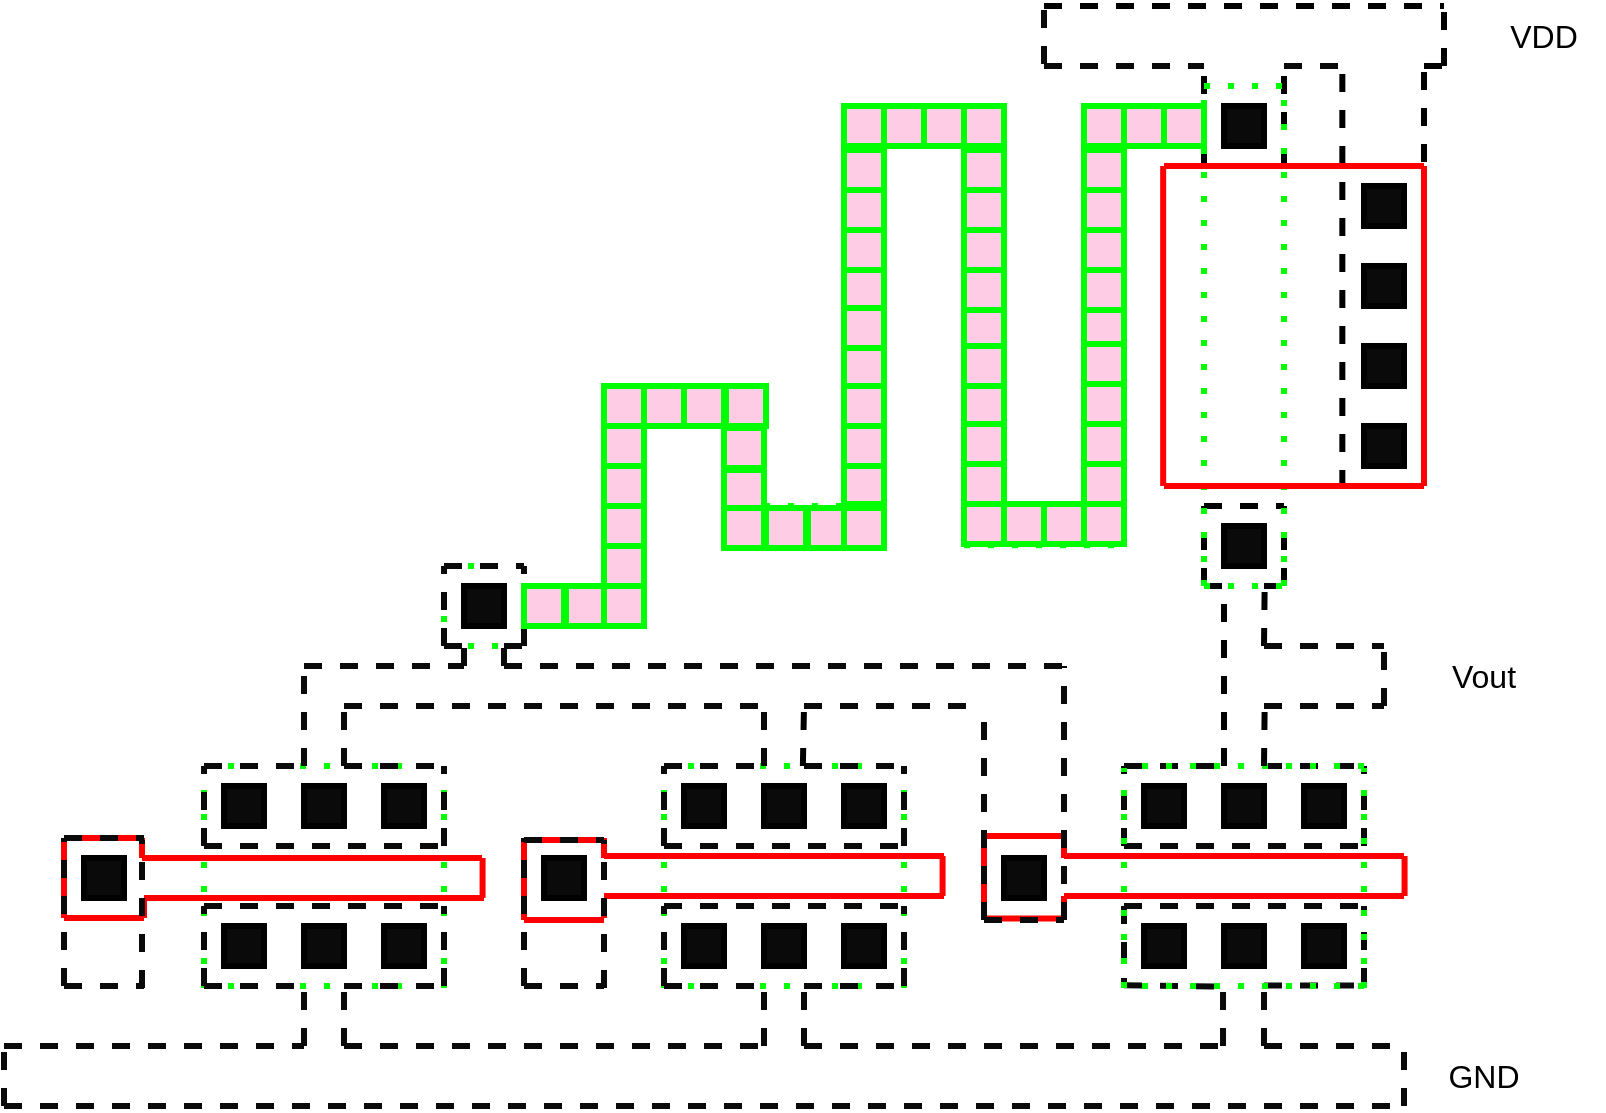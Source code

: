 <mxfile version="18.1.1" type="github">
  <diagram name="Page-1" id="099fd60b-425b-db50-ffb0-6b813814b670">
    <mxGraphModel dx="2071" dy="568" grid="1" gridSize="10" guides="1" tooltips="1" connect="1" arrows="1" fold="1" page="1" pageScale="1" pageWidth="850" pageHeight="1100" background="none" math="0" shadow="0">
      <root>
        <mxCell id="0" />
        <mxCell id="1" parent="0" />
        <mxCell id="wA9x3qdydGXnw0zg_fOg-1" value="" style="endArrow=none;dashed=1;html=1;rounded=0;strokeWidth=3;" parent="1" edge="1">
          <mxGeometry width="50" height="50" relative="1" as="geometry">
            <mxPoint x="440" y="50" as="sourcePoint" />
            <mxPoint x="640" y="50" as="targetPoint" />
          </mxGeometry>
        </mxCell>
        <mxCell id="wA9x3qdydGXnw0zg_fOg-2" value="" style="endArrow=none;dashed=1;html=1;rounded=0;strokeWidth=3;" parent="1" edge="1">
          <mxGeometry width="50" height="50" relative="1" as="geometry">
            <mxPoint x="640" y="80" as="sourcePoint" />
            <mxPoint x="640" y="50" as="targetPoint" />
          </mxGeometry>
        </mxCell>
        <mxCell id="wA9x3qdydGXnw0zg_fOg-4" value="" style="endArrow=none;dashed=1;html=1;rounded=0;strokeWidth=3;" parent="1" edge="1">
          <mxGeometry width="50" height="50" relative="1" as="geometry">
            <mxPoint x="630" y="80" as="sourcePoint" />
            <mxPoint x="640" y="80" as="targetPoint" />
          </mxGeometry>
        </mxCell>
        <mxCell id="wA9x3qdydGXnw0zg_fOg-6" value="" style="endArrow=none;dashed=1;html=1;rounded=0;strokeWidth=3;" parent="1" edge="1">
          <mxGeometry width="50" height="50" relative="1" as="geometry">
            <mxPoint x="630" y="290" as="sourcePoint" />
            <mxPoint x="630" y="80" as="targetPoint" />
          </mxGeometry>
        </mxCell>
        <mxCell id="wA9x3qdydGXnw0zg_fOg-7" value="" style="endArrow=none;dashed=1;html=1;rounded=0;strokeWidth=3;" parent="1" edge="1">
          <mxGeometry width="50" height="50" relative="1" as="geometry">
            <mxPoint x="589.17" y="291" as="sourcePoint" />
            <mxPoint x="589.17" y="81" as="targetPoint" />
          </mxGeometry>
        </mxCell>
        <mxCell id="wA9x3qdydGXnw0zg_fOg-9" value="" style="rounded=0;whiteSpace=wrap;html=1;fillColor=#0A0A0A;strokeWidth=3;" parent="1" vertex="1">
          <mxGeometry x="530" y="100" width="20" height="20" as="geometry" />
        </mxCell>
        <mxCell id="wA9x3qdydGXnw0zg_fOg-10" value="" style="rounded=0;whiteSpace=wrap;html=1;fillColor=#0A0A0A;strokeWidth=3;" parent="1" vertex="1">
          <mxGeometry x="600" y="140" width="20" height="20" as="geometry" />
        </mxCell>
        <mxCell id="wA9x3qdydGXnw0zg_fOg-11" value="" style="rounded=0;whiteSpace=wrap;html=1;fillColor=#0A0A0A;strokeWidth=3;" parent="1" vertex="1">
          <mxGeometry x="600" y="180" width="20" height="20" as="geometry" />
        </mxCell>
        <mxCell id="wA9x3qdydGXnw0zg_fOg-12" value="" style="rounded=0;whiteSpace=wrap;html=1;fillColor=#0A0A0A;strokeWidth=3;" parent="1" vertex="1">
          <mxGeometry x="600" y="220" width="20" height="20" as="geometry" />
        </mxCell>
        <mxCell id="wA9x3qdydGXnw0zg_fOg-13" value="" style="endArrow=none;dashed=1;html=1;rounded=0;strokeWidth=3;" parent="1" edge="1">
          <mxGeometry width="50" height="50" relative="1" as="geometry">
            <mxPoint x="560" y="130" as="sourcePoint" />
            <mxPoint x="560" y="80" as="targetPoint" />
          </mxGeometry>
        </mxCell>
        <mxCell id="wA9x3qdydGXnw0zg_fOg-14" value="" style="endArrow=none;dashed=1;html=1;rounded=0;strokeWidth=3;" parent="1" edge="1">
          <mxGeometry width="50" height="50" relative="1" as="geometry">
            <mxPoint x="520" y="130" as="sourcePoint" />
            <mxPoint x="560" y="130" as="targetPoint" />
          </mxGeometry>
        </mxCell>
        <mxCell id="wA9x3qdydGXnw0zg_fOg-15" value="" style="endArrow=none;dashed=1;html=1;rounded=0;strokeWidth=3;" parent="1" edge="1">
          <mxGeometry width="50" height="50" relative="1" as="geometry">
            <mxPoint x="520" y="130" as="sourcePoint" />
            <mxPoint x="520" y="80" as="targetPoint" />
          </mxGeometry>
        </mxCell>
        <mxCell id="wA9x3qdydGXnw0zg_fOg-16" value="" style="rounded=0;whiteSpace=wrap;html=1;fillColor=#0A0A0A;strokeWidth=3;" parent="1" vertex="1">
          <mxGeometry x="600" y="260" width="20" height="20" as="geometry" />
        </mxCell>
        <mxCell id="wA9x3qdydGXnw0zg_fOg-17" value="" style="endArrow=none;dashed=1;html=1;rounded=0;strokeWidth=3;" parent="1" edge="1">
          <mxGeometry width="50" height="50" relative="1" as="geometry">
            <mxPoint x="590" y="290" as="sourcePoint" />
            <mxPoint x="630" y="290" as="targetPoint" />
          </mxGeometry>
        </mxCell>
        <mxCell id="wA9x3qdydGXnw0zg_fOg-18" value="" style="endArrow=none;dashed=1;html=1;rounded=0;strokeWidth=3;" parent="1" edge="1">
          <mxGeometry width="50" height="50" relative="1" as="geometry">
            <mxPoint x="520" y="300" as="sourcePoint" />
            <mxPoint x="560" y="300" as="targetPoint" />
          </mxGeometry>
        </mxCell>
        <mxCell id="wA9x3qdydGXnw0zg_fOg-19" value="" style="endArrow=none;dashed=1;html=1;rounded=0;strokeWidth=3;" parent="1" edge="1">
          <mxGeometry width="50" height="50" relative="1" as="geometry">
            <mxPoint x="560" y="340" as="sourcePoint" />
            <mxPoint x="560" y="300" as="targetPoint" />
          </mxGeometry>
        </mxCell>
        <mxCell id="wA9x3qdydGXnw0zg_fOg-20" value="" style="endArrow=none;dashed=1;html=1;rounded=0;strokeWidth=3;" parent="1" edge="1">
          <mxGeometry width="50" height="50" relative="1" as="geometry">
            <mxPoint x="520" y="340" as="sourcePoint" />
            <mxPoint x="520" y="300" as="targetPoint" />
          </mxGeometry>
        </mxCell>
        <mxCell id="wA9x3qdydGXnw0zg_fOg-21" value="" style="rounded=0;whiteSpace=wrap;html=1;fillColor=#0A0A0A;strokeWidth=3;" parent="1" vertex="1">
          <mxGeometry x="530" y="310" width="20" height="20" as="geometry" />
        </mxCell>
        <mxCell id="wA9x3qdydGXnw0zg_fOg-22" value="" style="endArrow=none;dashed=1;html=1;rounded=0;strokeWidth=3;" parent="1" edge="1">
          <mxGeometry width="50" height="50" relative="1" as="geometry">
            <mxPoint x="520" y="340" as="sourcePoint" />
            <mxPoint x="530" y="340" as="targetPoint" />
          </mxGeometry>
        </mxCell>
        <mxCell id="wA9x3qdydGXnw0zg_fOg-23" value="" style="endArrow=none;dashed=1;html=1;rounded=0;strokeWidth=3;" parent="1" edge="1">
          <mxGeometry width="50" height="50" relative="1" as="geometry">
            <mxPoint x="550" y="340" as="sourcePoint" />
            <mxPoint x="560" y="340" as="targetPoint" />
          </mxGeometry>
        </mxCell>
        <mxCell id="wA9x3qdydGXnw0zg_fOg-24" value="" style="endArrow=none;dashed=1;html=1;rounded=0;strokeWidth=3;" parent="1" edge="1">
          <mxGeometry width="50" height="50" relative="1" as="geometry">
            <mxPoint x="530" y="430" as="sourcePoint" />
            <mxPoint x="530" y="340" as="targetPoint" />
          </mxGeometry>
        </mxCell>
        <mxCell id="wA9x3qdydGXnw0zg_fOg-27" value="" style="endArrow=none;dashed=1;html=1;dashPattern=1 3;strokeWidth=3;rounded=0;strokeColor=#00FF00;" parent="1" edge="1">
          <mxGeometry width="50" height="50" relative="1" as="geometry">
            <mxPoint x="520" y="90" as="sourcePoint" />
            <mxPoint x="560" y="90" as="targetPoint" />
          </mxGeometry>
        </mxCell>
        <mxCell id="wA9x3qdydGXnw0zg_fOg-28" value="" style="endArrow=none;dashed=1;html=1;dashPattern=1 3;strokeWidth=3;rounded=0;strokeColor=#00FF00;" parent="1" edge="1">
          <mxGeometry width="50" height="50" relative="1" as="geometry">
            <mxPoint x="520" y="340" as="sourcePoint" />
            <mxPoint x="520" y="120" as="targetPoint" />
          </mxGeometry>
        </mxCell>
        <mxCell id="wA9x3qdydGXnw0zg_fOg-29" value="" style="endArrow=none;dashed=1;html=1;dashPattern=1 3;strokeWidth=3;rounded=0;strokeColor=#00FF00;" parent="1" edge="1">
          <mxGeometry width="50" height="50" relative="1" as="geometry">
            <mxPoint x="560" y="340" as="sourcePoint" />
            <mxPoint x="560" y="90" as="targetPoint" />
          </mxGeometry>
        </mxCell>
        <mxCell id="wA9x3qdydGXnw0zg_fOg-30" value="" style="endArrow=none;dashed=1;html=1;dashPattern=1 3;strokeWidth=3;rounded=0;strokeColor=#00FF00;" parent="1" edge="1">
          <mxGeometry width="50" height="50" relative="1" as="geometry">
            <mxPoint x="520" y="340" as="sourcePoint" />
            <mxPoint x="560" y="340" as="targetPoint" />
          </mxGeometry>
        </mxCell>
        <mxCell id="wA9x3qdydGXnw0zg_fOg-31" value="" style="endArrow=none;dashed=1;html=1;rounded=0;strokeWidth=3;" parent="1" edge="1">
          <mxGeometry width="50" height="50" relative="1" as="geometry">
            <mxPoint x="550" y="370" as="sourcePoint" />
            <mxPoint x="550.33" y="340" as="targetPoint" />
          </mxGeometry>
        </mxCell>
        <mxCell id="wA9x3qdydGXnw0zg_fOg-33" value="" style="endArrow=none;html=1;rounded=0;strokeColor=#FF0000;strokeWidth=3;" parent="1" edge="1">
          <mxGeometry width="50" height="50" relative="1" as="geometry">
            <mxPoint x="500" y="130" as="sourcePoint" />
            <mxPoint x="630" y="130" as="targetPoint" />
          </mxGeometry>
        </mxCell>
        <mxCell id="wA9x3qdydGXnw0zg_fOg-34" value="" style="endArrow=none;html=1;rounded=0;strokeColor=#FF0000;strokeWidth=3;" parent="1" edge="1">
          <mxGeometry width="50" height="50" relative="1" as="geometry">
            <mxPoint x="630" y="290" as="sourcePoint" />
            <mxPoint x="630" y="130" as="targetPoint" />
          </mxGeometry>
        </mxCell>
        <mxCell id="wA9x3qdydGXnw0zg_fOg-35" value="" style="endArrow=none;html=1;rounded=0;strokeColor=#FF0000;strokeWidth=3;" parent="1" edge="1">
          <mxGeometry width="50" height="50" relative="1" as="geometry">
            <mxPoint x="500" y="290" as="sourcePoint" />
            <mxPoint x="630" y="290" as="targetPoint" />
          </mxGeometry>
        </mxCell>
        <mxCell id="wA9x3qdydGXnw0zg_fOg-36" value="" style="endArrow=none;html=1;rounded=0;strokeColor=#FF0000;strokeWidth=3;" parent="1" edge="1">
          <mxGeometry width="50" height="50" relative="1" as="geometry">
            <mxPoint x="499.58" y="290" as="sourcePoint" />
            <mxPoint x="499.58" y="130" as="targetPoint" />
          </mxGeometry>
        </mxCell>
        <mxCell id="wA9x3qdydGXnw0zg_fOg-37" value="" style="endArrow=none;dashed=1;html=1;rounded=0;strokeColor=#0A0A0A;strokeWidth=3;" parent="1" edge="1">
          <mxGeometry width="50" height="50" relative="1" as="geometry">
            <mxPoint x="550" y="370" as="sourcePoint" />
            <mxPoint x="610" y="370" as="targetPoint" />
          </mxGeometry>
        </mxCell>
        <mxCell id="wA9x3qdydGXnw0zg_fOg-38" value="" style="endArrow=none;dashed=1;html=1;rounded=0;strokeColor=#0A0A0A;strokeWidth=3;" parent="1" edge="1">
          <mxGeometry width="50" height="50" relative="1" as="geometry">
            <mxPoint x="550" y="400" as="sourcePoint" />
            <mxPoint x="610" y="400" as="targetPoint" />
          </mxGeometry>
        </mxCell>
        <mxCell id="wA9x3qdydGXnw0zg_fOg-39" value="" style="endArrow=none;dashed=1;html=1;rounded=0;strokeColor=#0A0A0A;strokeWidth=3;" parent="1" edge="1">
          <mxGeometry width="50" height="50" relative="1" as="geometry">
            <mxPoint x="550" y="430" as="sourcePoint" />
            <mxPoint x="600" y="430" as="targetPoint" />
          </mxGeometry>
        </mxCell>
        <mxCell id="wA9x3qdydGXnw0zg_fOg-40" value="" style="endArrow=none;dashed=1;html=1;rounded=0;strokeColor=#0A0A0A;strokeWidth=3;" parent="1" edge="1">
          <mxGeometry width="50" height="50" relative="1" as="geometry">
            <mxPoint x="480" y="430" as="sourcePoint" />
            <mxPoint x="530" y="430" as="targetPoint" />
          </mxGeometry>
        </mxCell>
        <mxCell id="wA9x3qdydGXnw0zg_fOg-41" value="" style="endArrow=none;dashed=1;html=1;rounded=0;strokeColor=#0A0A0A;strokeWidth=3;" parent="1" edge="1">
          <mxGeometry width="50" height="50" relative="1" as="geometry">
            <mxPoint x="600" y="470" as="sourcePoint" />
            <mxPoint x="600" y="430" as="targetPoint" />
          </mxGeometry>
        </mxCell>
        <mxCell id="wA9x3qdydGXnw0zg_fOg-42" value="" style="endArrow=none;dashed=1;html=1;rounded=0;strokeColor=#0A0A0A;strokeWidth=3;" parent="1" edge="1">
          <mxGeometry width="50" height="50" relative="1" as="geometry">
            <mxPoint x="480" y="470" as="sourcePoint" />
            <mxPoint x="480" y="430" as="targetPoint" />
          </mxGeometry>
        </mxCell>
        <mxCell id="wA9x3qdydGXnw0zg_fOg-43" value="" style="endArrow=none;dashed=1;html=1;rounded=0;strokeColor=#0A0A0A;strokeWidth=3;" parent="1" edge="1">
          <mxGeometry width="50" height="50" relative="1" as="geometry">
            <mxPoint x="480" y="500" as="sourcePoint" />
            <mxPoint x="600" y="500" as="targetPoint" />
          </mxGeometry>
        </mxCell>
        <mxCell id="wA9x3qdydGXnw0zg_fOg-44" value="" style="rounded=0;whiteSpace=wrap;html=1;fillColor=#0A0A0A;strokeWidth=3;" parent="1" vertex="1">
          <mxGeometry x="490" y="440" width="20" height="20" as="geometry" />
        </mxCell>
        <mxCell id="wA9x3qdydGXnw0zg_fOg-45" value="" style="rounded=0;whiteSpace=wrap;html=1;fillColor=#0A0A0A;strokeWidth=3;" parent="1" vertex="1">
          <mxGeometry x="530" y="440" width="20" height="20" as="geometry" />
        </mxCell>
        <mxCell id="wA9x3qdydGXnw0zg_fOg-46" value="" style="rounded=0;whiteSpace=wrap;html=1;fillColor=#0A0A0A;strokeWidth=3;" parent="1" vertex="1">
          <mxGeometry x="570" y="440" width="20" height="20" as="geometry" />
        </mxCell>
        <mxCell id="wA9x3qdydGXnw0zg_fOg-47" value="" style="endArrow=none;dashed=1;html=1;rounded=0;strokeColor=#0A0A0A;strokeWidth=3;" parent="1" edge="1">
          <mxGeometry width="50" height="50" relative="1" as="geometry">
            <mxPoint x="480" y="470" as="sourcePoint" />
            <mxPoint x="600" y="470" as="targetPoint" />
          </mxGeometry>
        </mxCell>
        <mxCell id="wA9x3qdydGXnw0zg_fOg-48" value="" style="endArrow=none;dashed=1;html=1;rounded=0;strokeColor=#0A0A0A;strokeWidth=3;" parent="1" edge="1">
          <mxGeometry width="50" height="50" relative="1" as="geometry">
            <mxPoint x="480" y="500" as="sourcePoint" />
            <mxPoint x="480" y="540" as="targetPoint" />
          </mxGeometry>
        </mxCell>
        <mxCell id="wA9x3qdydGXnw0zg_fOg-49" value="" style="endArrow=none;dashed=1;html=1;rounded=0;strokeColor=#0A0A0A;strokeWidth=3;" parent="1" edge="1">
          <mxGeometry width="50" height="50" relative="1" as="geometry">
            <mxPoint x="600" y="540" as="sourcePoint" />
            <mxPoint x="600" y="500" as="targetPoint" />
          </mxGeometry>
        </mxCell>
        <mxCell id="wA9x3qdydGXnw0zg_fOg-50" value="" style="endArrow=none;dashed=1;html=1;rounded=0;strokeColor=#0A0A0A;strokeWidth=3;" parent="1" edge="1">
          <mxGeometry width="50" height="50" relative="1" as="geometry">
            <mxPoint x="480" y="539.67" as="sourcePoint" />
            <mxPoint x="530" y="540.34" as="targetPoint" />
          </mxGeometry>
        </mxCell>
        <mxCell id="wA9x3qdydGXnw0zg_fOg-51" value="" style="endArrow=none;dashed=1;html=1;rounded=0;strokeColor=#0A0A0A;strokeWidth=3;" parent="1" edge="1">
          <mxGeometry width="50" height="50" relative="1" as="geometry">
            <mxPoint x="550" y="539.76" as="sourcePoint" />
            <mxPoint x="600" y="539.76" as="targetPoint" />
          </mxGeometry>
        </mxCell>
        <mxCell id="wA9x3qdydGXnw0zg_fOg-52" value="" style="endArrow=none;dashed=1;html=1;rounded=0;strokeColor=#0A0A0A;strokeWidth=3;" parent="1" edge="1">
          <mxGeometry width="50" height="50" relative="1" as="geometry">
            <mxPoint x="550" y="570" as="sourcePoint" />
            <mxPoint x="550" y="540" as="targetPoint" />
          </mxGeometry>
        </mxCell>
        <mxCell id="wA9x3qdydGXnw0zg_fOg-53" value="" style="endArrow=none;dashed=1;html=1;rounded=0;strokeColor=#0A0A0A;strokeWidth=3;" parent="1" edge="1">
          <mxGeometry width="50" height="50" relative="1" as="geometry">
            <mxPoint x="529.51" y="570" as="sourcePoint" />
            <mxPoint x="529.51" y="540" as="targetPoint" />
          </mxGeometry>
        </mxCell>
        <mxCell id="wA9x3qdydGXnw0zg_fOg-54" value="" style="rounded=0;whiteSpace=wrap;html=1;fillColor=#0A0A0A;strokeWidth=3;" parent="1" vertex="1">
          <mxGeometry x="530" y="510" width="20" height="20" as="geometry" />
        </mxCell>
        <mxCell id="wA9x3qdydGXnw0zg_fOg-55" value="" style="rounded=0;whiteSpace=wrap;html=1;fillColor=#0A0A0A;strokeWidth=3;" parent="1" vertex="1">
          <mxGeometry x="490" y="510" width="20" height="20" as="geometry" />
        </mxCell>
        <mxCell id="wA9x3qdydGXnw0zg_fOg-56" value="" style="rounded=0;whiteSpace=wrap;html=1;fillColor=#0A0A0A;strokeWidth=3;" parent="1" vertex="1">
          <mxGeometry x="570" y="510" width="20" height="20" as="geometry" />
        </mxCell>
        <mxCell id="wA9x3qdydGXnw0zg_fOg-58" value="" style="endArrow=none;dashed=1;html=1;dashPattern=1 3;strokeWidth=3;rounded=0;strokeColor=#00FF00;" parent="1" edge="1">
          <mxGeometry width="50" height="50" relative="1" as="geometry">
            <mxPoint x="480" y="541" as="sourcePoint" />
            <mxPoint x="480" y="431" as="targetPoint" />
          </mxGeometry>
        </mxCell>
        <mxCell id="wA9x3qdydGXnw0zg_fOg-59" value="" style="endArrow=none;dashed=1;html=1;dashPattern=1 3;strokeWidth=3;rounded=0;strokeColor=#00FF00;" parent="1" edge="1">
          <mxGeometry width="50" height="50" relative="1" as="geometry">
            <mxPoint x="600" y="541" as="sourcePoint" />
            <mxPoint x="600" y="431" as="targetPoint" />
          </mxGeometry>
        </mxCell>
        <mxCell id="wA9x3qdydGXnw0zg_fOg-60" value="" style="endArrow=none;dashed=1;html=1;dashPattern=1 3;strokeWidth=3;rounded=0;strokeColor=#00FF00;" parent="1" edge="1">
          <mxGeometry width="50" height="50" relative="1" as="geometry">
            <mxPoint x="600" y="430" as="sourcePoint" />
            <mxPoint x="480" y="430" as="targetPoint" />
          </mxGeometry>
        </mxCell>
        <mxCell id="wA9x3qdydGXnw0zg_fOg-61" value="" style="endArrow=none;dashed=1;html=1;dashPattern=1 3;strokeWidth=3;rounded=0;strokeColor=#00FF00;" parent="1" edge="1">
          <mxGeometry width="50" height="50" relative="1" as="geometry">
            <mxPoint x="600" y="540" as="sourcePoint" />
            <mxPoint x="480" y="540" as="targetPoint" />
          </mxGeometry>
        </mxCell>
        <mxCell id="wA9x3qdydGXnw0zg_fOg-62" value="" style="endArrow=none;html=1;rounded=0;strokeColor=#FF0000;strokeWidth=3;" parent="1" edge="1">
          <mxGeometry width="50" height="50" relative="1" as="geometry">
            <mxPoint x="450" y="475" as="sourcePoint" />
            <mxPoint x="620" y="475" as="targetPoint" />
          </mxGeometry>
        </mxCell>
        <mxCell id="wA9x3qdydGXnw0zg_fOg-64" value="" style="endArrow=none;html=1;rounded=0;strokeColor=#FF0000;strokeWidth=3;" parent="1" edge="1">
          <mxGeometry width="50" height="50" relative="1" as="geometry">
            <mxPoint x="450" y="495" as="sourcePoint" />
            <mxPoint x="620" y="495" as="targetPoint" />
          </mxGeometry>
        </mxCell>
        <mxCell id="wA9x3qdydGXnw0zg_fOg-65" value="" style="endArrow=none;html=1;rounded=0;strokeColor=#FF0000;strokeWidth=3;" parent="1" edge="1">
          <mxGeometry width="50" height="50" relative="1" as="geometry">
            <mxPoint x="620.29" y="485" as="sourcePoint" />
            <mxPoint x="620.29" y="475" as="targetPoint" />
            <Array as="points">
              <mxPoint x="620.29" y="495" />
            </Array>
          </mxGeometry>
        </mxCell>
        <mxCell id="wA9x3qdydGXnw0zg_fOg-67" value="" style="endArrow=none;html=1;rounded=0;strokeColor=#FF0000;strokeWidth=3;" parent="1" edge="1">
          <mxGeometry width="50" height="50" relative="1" as="geometry">
            <mxPoint x="450" y="476" as="sourcePoint" />
            <mxPoint x="450" y="466" as="targetPoint" />
          </mxGeometry>
        </mxCell>
        <mxCell id="wA9x3qdydGXnw0zg_fOg-68" value="" style="endArrow=none;html=1;rounded=0;strokeColor=#FF0000;strokeWidth=3;" parent="1" edge="1">
          <mxGeometry width="50" height="50" relative="1" as="geometry">
            <mxPoint x="450" y="505" as="sourcePoint" />
            <mxPoint x="450" y="495" as="targetPoint" />
          </mxGeometry>
        </mxCell>
        <mxCell id="wA9x3qdydGXnw0zg_fOg-69" value="" style="endArrow=none;html=1;rounded=0;strokeColor=#FF0000;strokeWidth=3;" parent="1" edge="1">
          <mxGeometry width="50" height="50" relative="1" as="geometry">
            <mxPoint x="410" y="465" as="sourcePoint" />
            <mxPoint x="450" y="465" as="targetPoint" />
          </mxGeometry>
        </mxCell>
        <mxCell id="wA9x3qdydGXnw0zg_fOg-70" value="" style="endArrow=none;html=1;rounded=0;strokeColor=#FF0000;strokeWidth=3;" parent="1" edge="1">
          <mxGeometry width="50" height="50" relative="1" as="geometry">
            <mxPoint x="410" y="506.29" as="sourcePoint" />
            <mxPoint x="450" y="506.29" as="targetPoint" />
          </mxGeometry>
        </mxCell>
        <mxCell id="wA9x3qdydGXnw0zg_fOg-71" value="" style="endArrow=none;html=1;rounded=0;strokeColor=#FF0000;strokeWidth=3;" parent="1" edge="1">
          <mxGeometry width="50" height="50" relative="1" as="geometry">
            <mxPoint x="410" y="466" as="sourcePoint" />
            <mxPoint x="410" y="506" as="targetPoint" />
          </mxGeometry>
        </mxCell>
        <mxCell id="wA9x3qdydGXnw0zg_fOg-72" value="" style="rounded=0;whiteSpace=wrap;html=1;fillColor=#0A0A0A;strokeWidth=3;" parent="1" vertex="1">
          <mxGeometry x="420" y="476" width="20" height="20" as="geometry" />
        </mxCell>
        <mxCell id="wA9x3qdydGXnw0zg_fOg-74" value="" style="endArrow=none;dashed=1;html=1;rounded=0;strokeColor=#0A0A0A;strokeWidth=3;" parent="1" edge="1">
          <mxGeometry width="50" height="50" relative="1" as="geometry">
            <mxPoint x="550" y="570" as="sourcePoint" />
            <mxPoint x="620" y="570" as="targetPoint" />
          </mxGeometry>
        </mxCell>
        <mxCell id="wA9x3qdydGXnw0zg_fOg-75" value="" style="endArrow=none;dashed=1;html=1;rounded=0;strokeColor=#0A0A0A;strokeWidth=3;" parent="1" edge="1">
          <mxGeometry width="50" height="50" relative="1" as="geometry">
            <mxPoint x="620" y="600" as="sourcePoint" />
            <mxPoint x="620" y="570" as="targetPoint" />
          </mxGeometry>
        </mxCell>
        <mxCell id="wA9x3qdydGXnw0zg_fOg-76" value="" style="endArrow=none;dashed=1;html=1;rounded=0;strokeColor=#0A0A0A;strokeWidth=3;" parent="1" edge="1">
          <mxGeometry width="50" height="50" relative="1" as="geometry">
            <mxPoint x="-80" y="600" as="sourcePoint" />
            <mxPoint x="620" y="600" as="targetPoint" />
          </mxGeometry>
        </mxCell>
        <mxCell id="wA9x3qdydGXnw0zg_fOg-77" value="" style="endArrow=none;dashed=1;html=1;rounded=0;strokeColor=#0A0A0A;strokeWidth=3;" parent="1" edge="1">
          <mxGeometry width="50" height="50" relative="1" as="geometry">
            <mxPoint x="-80" y="570" as="sourcePoint" />
            <mxPoint x="70" y="570" as="targetPoint" />
          </mxGeometry>
        </mxCell>
        <mxCell id="wA9x3qdydGXnw0zg_fOg-78" value="" style="endArrow=none;dashed=1;html=1;rounded=0;strokeColor=#0A0A0A;strokeWidth=3;" parent="1" edge="1">
          <mxGeometry width="50" height="50" relative="1" as="geometry">
            <mxPoint x="410" y="507" as="sourcePoint" />
            <mxPoint x="410" y="400" as="targetPoint" />
          </mxGeometry>
        </mxCell>
        <mxCell id="wA9x3qdydGXnw0zg_fOg-79" value="" style="endArrow=none;dashed=1;html=1;rounded=0;strokeColor=#0A0A0A;strokeWidth=3;" parent="1" edge="1">
          <mxGeometry width="50" height="50" relative="1" as="geometry">
            <mxPoint x="450" y="507" as="sourcePoint" />
            <mxPoint x="450" y="380" as="targetPoint" />
          </mxGeometry>
        </mxCell>
        <mxCell id="wA9x3qdydGXnw0zg_fOg-81" value="" style="endArrow=none;dashed=1;html=1;rounded=0;strokeColor=#0A0A0A;strokeWidth=3;" parent="1" edge="1">
          <mxGeometry width="50" height="50" relative="1" as="geometry">
            <mxPoint x="410" y="507" as="sourcePoint" />
            <mxPoint x="450" y="507" as="targetPoint" />
          </mxGeometry>
        </mxCell>
        <mxCell id="wA9x3qdydGXnw0zg_fOg-83" value="" style="endArrow=none;html=1;rounded=0;strokeColor=#FF0000;strokeWidth=3;" parent="1" edge="1">
          <mxGeometry width="50" height="50" relative="1" as="geometry">
            <mxPoint x="220" y="475" as="sourcePoint" />
            <mxPoint x="390" y="475" as="targetPoint" />
          </mxGeometry>
        </mxCell>
        <mxCell id="wA9x3qdydGXnw0zg_fOg-84" value="" style="endArrow=none;html=1;rounded=0;strokeColor=#FF0000;strokeWidth=3;" parent="1" edge="1">
          <mxGeometry width="50" height="50" relative="1" as="geometry">
            <mxPoint x="220.0" y="495.0" as="sourcePoint" />
            <mxPoint x="390" y="495.0" as="targetPoint" />
          </mxGeometry>
        </mxCell>
        <mxCell id="wA9x3qdydGXnw0zg_fOg-85" value="" style="endArrow=none;html=1;rounded=0;strokeColor=#FF0000;strokeWidth=3;" parent="1" edge="1">
          <mxGeometry width="50" height="50" relative="1" as="geometry">
            <mxPoint x="389.29" y="485" as="sourcePoint" />
            <mxPoint x="389.29" y="475" as="targetPoint" />
            <Array as="points">
              <mxPoint x="389.29" y="495" />
            </Array>
          </mxGeometry>
        </mxCell>
        <mxCell id="wA9x3qdydGXnw0zg_fOg-86" value="" style="endArrow=none;html=1;rounded=0;strokeColor=#FF0000;strokeWidth=3;" parent="1" edge="1">
          <mxGeometry width="50" height="50" relative="1" as="geometry">
            <mxPoint x="220" y="506" as="sourcePoint" />
            <mxPoint x="220" y="496" as="targetPoint" />
          </mxGeometry>
        </mxCell>
        <mxCell id="wA9x3qdydGXnw0zg_fOg-87" value="" style="endArrow=none;html=1;rounded=0;strokeColor=#FF0000;strokeWidth=3;" parent="1" edge="1">
          <mxGeometry width="50" height="50" relative="1" as="geometry">
            <mxPoint x="220.0" y="476" as="sourcePoint" />
            <mxPoint x="220.0" y="466" as="targetPoint" />
          </mxGeometry>
        </mxCell>
        <mxCell id="wA9x3qdydGXnw0zg_fOg-88" value="" style="endArrow=none;html=1;rounded=0;strokeColor=#FF0000;strokeWidth=3;" parent="1" edge="1">
          <mxGeometry width="50" height="50" relative="1" as="geometry">
            <mxPoint x="180" y="467" as="sourcePoint" />
            <mxPoint x="220" y="467" as="targetPoint" />
          </mxGeometry>
        </mxCell>
        <mxCell id="wA9x3qdydGXnw0zg_fOg-89" value="" style="endArrow=none;html=1;rounded=0;strokeColor=#FF0000;strokeWidth=3;" parent="1" edge="1">
          <mxGeometry width="50" height="50" relative="1" as="geometry">
            <mxPoint x="180" y="507" as="sourcePoint" />
            <mxPoint x="180" y="468" as="targetPoint" />
          </mxGeometry>
        </mxCell>
        <mxCell id="wA9x3qdydGXnw0zg_fOg-90" value="" style="endArrow=none;html=1;rounded=0;strokeColor=#FF0000;strokeWidth=3;" parent="1" edge="1">
          <mxGeometry width="50" height="50" relative="1" as="geometry">
            <mxPoint x="220" y="507" as="sourcePoint" />
            <mxPoint x="180" y="507" as="targetPoint" />
          </mxGeometry>
        </mxCell>
        <mxCell id="wA9x3qdydGXnw0zg_fOg-91" value="" style="rounded=0;whiteSpace=wrap;html=1;fillColor=#0A0A0A;strokeWidth=3;" parent="1" vertex="1">
          <mxGeometry x="190" y="476" width="20" height="20" as="geometry" />
        </mxCell>
        <mxCell id="wA9x3qdydGXnw0zg_fOg-92" value="" style="endArrow=none;dashed=1;html=1;dashPattern=1 3;strokeWidth=3;rounded=0;strokeColor=#00FF00;" parent="1" edge="1">
          <mxGeometry width="50" height="50" relative="1" as="geometry">
            <mxPoint x="250" y="541" as="sourcePoint" />
            <mxPoint x="250" y="431" as="targetPoint" />
          </mxGeometry>
        </mxCell>
        <mxCell id="wA9x3qdydGXnw0zg_fOg-93" value="" style="endArrow=none;dashed=1;html=1;dashPattern=1 3;strokeWidth=3;rounded=0;strokeColor=#00FF00;" parent="1" edge="1">
          <mxGeometry width="50" height="50" relative="1" as="geometry">
            <mxPoint x="250" y="430" as="sourcePoint" />
            <mxPoint x="370" y="430" as="targetPoint" />
          </mxGeometry>
        </mxCell>
        <mxCell id="wA9x3qdydGXnw0zg_fOg-95" value="" style="endArrow=none;dashed=1;html=1;dashPattern=1 3;strokeWidth=3;rounded=0;strokeColor=#00FF00;" parent="1" edge="1">
          <mxGeometry width="50" height="50" relative="1" as="geometry">
            <mxPoint x="370" y="541" as="sourcePoint" />
            <mxPoint x="370" y="431" as="targetPoint" />
          </mxGeometry>
        </mxCell>
        <mxCell id="wA9x3qdydGXnw0zg_fOg-98" value="" style="endArrow=none;dashed=1;html=1;dashPattern=1 3;strokeWidth=3;rounded=0;strokeColor=#00FF00;" parent="1" edge="1">
          <mxGeometry width="50" height="50" relative="1" as="geometry">
            <mxPoint x="250" y="540" as="sourcePoint" />
            <mxPoint x="370" y="540" as="targetPoint" />
          </mxGeometry>
        </mxCell>
        <mxCell id="wA9x3qdydGXnw0zg_fOg-99" value="" style="rounded=0;whiteSpace=wrap;html=1;fillColor=#0A0A0A;strokeWidth=3;" parent="1" vertex="1">
          <mxGeometry x="260" y="440" width="20" height="20" as="geometry" />
        </mxCell>
        <mxCell id="wA9x3qdydGXnw0zg_fOg-100" value="" style="rounded=0;whiteSpace=wrap;html=1;fillColor=#0A0A0A;strokeWidth=3;" parent="1" vertex="1">
          <mxGeometry x="300" y="440" width="20" height="20" as="geometry" />
        </mxCell>
        <mxCell id="wA9x3qdydGXnw0zg_fOg-101" value="" style="rounded=0;whiteSpace=wrap;html=1;fillColor=#0A0A0A;strokeWidth=3;" parent="1" vertex="1">
          <mxGeometry x="340" y="440" width="20" height="20" as="geometry" />
        </mxCell>
        <mxCell id="wA9x3qdydGXnw0zg_fOg-102" value="" style="rounded=0;whiteSpace=wrap;html=1;fillColor=#0A0A0A;strokeWidth=3;" parent="1" vertex="1">
          <mxGeometry x="260" y="510" width="20" height="20" as="geometry" />
        </mxCell>
        <mxCell id="wA9x3qdydGXnw0zg_fOg-103" value="" style="rounded=0;whiteSpace=wrap;html=1;fillColor=#0A0A0A;strokeWidth=3;" parent="1" vertex="1">
          <mxGeometry x="300" y="510" width="20" height="20" as="geometry" />
        </mxCell>
        <mxCell id="wA9x3qdydGXnw0zg_fOg-104" value="" style="rounded=0;whiteSpace=wrap;html=1;fillColor=#0A0A0A;strokeWidth=3;" parent="1" vertex="1">
          <mxGeometry x="340" y="510" width="20" height="20" as="geometry" />
        </mxCell>
        <mxCell id="wA9x3qdydGXnw0zg_fOg-106" value="" style="endArrow=none;dashed=1;html=1;rounded=0;strokeColor=#0A0A0A;strokeWidth=3;" parent="1" edge="1">
          <mxGeometry width="50" height="50" relative="1" as="geometry">
            <mxPoint x="180" y="540" as="sourcePoint" />
            <mxPoint x="180" y="466" as="targetPoint" />
          </mxGeometry>
        </mxCell>
        <mxCell id="wA9x3qdydGXnw0zg_fOg-107" value="" style="endArrow=none;dashed=1;html=1;rounded=0;strokeColor=#0A0A0A;strokeWidth=3;" parent="1" edge="1">
          <mxGeometry width="50" height="50" relative="1" as="geometry">
            <mxPoint x="220" y="541" as="sourcePoint" />
            <mxPoint x="220" y="467" as="targetPoint" />
          </mxGeometry>
        </mxCell>
        <mxCell id="wA9x3qdydGXnw0zg_fOg-109" value="" style="endArrow=none;dashed=1;html=1;rounded=0;strokeColor=#0A0A0A;strokeWidth=3;" parent="1" edge="1">
          <mxGeometry width="50" height="50" relative="1" as="geometry">
            <mxPoint x="180" y="467" as="sourcePoint" />
            <mxPoint x="220" y="467" as="targetPoint" />
          </mxGeometry>
        </mxCell>
        <mxCell id="wA9x3qdydGXnw0zg_fOg-110" value="" style="endArrow=none;dashed=1;html=1;rounded=0;strokeColor=#0A0A0A;strokeWidth=3;" parent="1" edge="1">
          <mxGeometry width="50" height="50" relative="1" as="geometry">
            <mxPoint x="180" y="540" as="sourcePoint" />
            <mxPoint x="220" y="540" as="targetPoint" />
          </mxGeometry>
        </mxCell>
        <mxCell id="wA9x3qdydGXnw0zg_fOg-111" value="" style="endArrow=none;dashed=1;html=1;rounded=0;strokeColor=#0A0A0A;strokeWidth=3;" parent="1" edge="1">
          <mxGeometry width="50" height="50" relative="1" as="geometry">
            <mxPoint x="250" y="470" as="sourcePoint" />
            <mxPoint x="370" y="470" as="targetPoint" />
          </mxGeometry>
        </mxCell>
        <mxCell id="wA9x3qdydGXnw0zg_fOg-112" value="" style="endArrow=none;dashed=1;html=1;rounded=0;strokeColor=#0A0A0A;strokeWidth=3;" parent="1" edge="1">
          <mxGeometry width="50" height="50" relative="1" as="geometry">
            <mxPoint x="250" y="500.0" as="sourcePoint" />
            <mxPoint x="370" y="500.0" as="targetPoint" />
          </mxGeometry>
        </mxCell>
        <mxCell id="wA9x3qdydGXnw0zg_fOg-113" value="" style="endArrow=none;dashed=1;html=1;rounded=0;strokeColor=#0A0A0A;strokeWidth=3;" parent="1" edge="1">
          <mxGeometry width="50" height="50" relative="1" as="geometry">
            <mxPoint x="250" y="540.0" as="sourcePoint" />
            <mxPoint x="300" y="540" as="targetPoint" />
          </mxGeometry>
        </mxCell>
        <mxCell id="wA9x3qdydGXnw0zg_fOg-115" value="" style="endArrow=none;dashed=1;html=1;rounded=0;strokeColor=#0A0A0A;strokeWidth=3;" parent="1" edge="1">
          <mxGeometry width="50" height="50" relative="1" as="geometry">
            <mxPoint x="250" y="470" as="sourcePoint" />
            <mxPoint x="250" y="430" as="targetPoint" />
          </mxGeometry>
        </mxCell>
        <mxCell id="wA9x3qdydGXnw0zg_fOg-116" value="" style="endArrow=none;dashed=1;html=1;rounded=0;strokeColor=#0A0A0A;strokeWidth=3;" parent="1" edge="1">
          <mxGeometry width="50" height="50" relative="1" as="geometry">
            <mxPoint x="370" y="470" as="sourcePoint" />
            <mxPoint x="370" y="430" as="targetPoint" />
          </mxGeometry>
        </mxCell>
        <mxCell id="wA9x3qdydGXnw0zg_fOg-117" value="" style="endArrow=none;dashed=1;html=1;rounded=0;strokeColor=#0A0A0A;strokeWidth=3;" parent="1" edge="1">
          <mxGeometry width="50" height="50" relative="1" as="geometry">
            <mxPoint x="250" y="540" as="sourcePoint" />
            <mxPoint x="250" y="500" as="targetPoint" />
          </mxGeometry>
        </mxCell>
        <mxCell id="wA9x3qdydGXnw0zg_fOg-118" value="" style="endArrow=none;dashed=1;html=1;rounded=0;strokeColor=#0A0A0A;strokeWidth=3;" parent="1" edge="1">
          <mxGeometry width="50" height="50" relative="1" as="geometry">
            <mxPoint x="370" y="540" as="sourcePoint" />
            <mxPoint x="370" y="500" as="targetPoint" />
          </mxGeometry>
        </mxCell>
        <mxCell id="wA9x3qdydGXnw0zg_fOg-119" value="" style="endArrow=none;dashed=1;html=1;rounded=0;strokeWidth=3;" parent="1" edge="1">
          <mxGeometry width="50" height="50" relative="1" as="geometry">
            <mxPoint x="550" y="430" as="sourcePoint" />
            <mxPoint x="550.33" y="400" as="targetPoint" />
          </mxGeometry>
        </mxCell>
        <mxCell id="wA9x3qdydGXnw0zg_fOg-120" value="" style="endArrow=none;dashed=1;html=1;rounded=0;strokeColor=#0A0A0A;strokeWidth=3;" parent="1" edge="1">
          <mxGeometry width="50" height="50" relative="1" as="geometry">
            <mxPoint x="250" y="430" as="sourcePoint" />
            <mxPoint x="300" y="430" as="targetPoint" />
          </mxGeometry>
        </mxCell>
        <mxCell id="wA9x3qdydGXnw0zg_fOg-121" value="" style="endArrow=none;dashed=1;html=1;rounded=0;strokeColor=#0A0A0A;strokeWidth=3;" parent="1" edge="1">
          <mxGeometry width="50" height="50" relative="1" as="geometry">
            <mxPoint x="320" y="430" as="sourcePoint" />
            <mxPoint x="370" y="430" as="targetPoint" />
          </mxGeometry>
        </mxCell>
        <mxCell id="wA9x3qdydGXnw0zg_fOg-122" value="" style="endArrow=none;dashed=1;html=1;rounded=0;strokeColor=#0A0A0A;strokeWidth=3;" parent="1" edge="1">
          <mxGeometry width="50" height="50" relative="1" as="geometry">
            <mxPoint x="300" y="430" as="sourcePoint" />
            <mxPoint x="300" y="400" as="targetPoint" />
          </mxGeometry>
        </mxCell>
        <mxCell id="wA9x3qdydGXnw0zg_fOg-123" value="" style="endArrow=none;dashed=1;html=1;rounded=0;strokeWidth=3;" parent="1" edge="1">
          <mxGeometry width="50" height="50" relative="1" as="geometry">
            <mxPoint x="319.44" y="430" as="sourcePoint" />
            <mxPoint x="320" y="400" as="targetPoint" />
          </mxGeometry>
        </mxCell>
        <mxCell id="wA9x3qdydGXnw0zg_fOg-124" value="" style="endArrow=none;dashed=1;html=1;rounded=0;strokeColor=#0A0A0A;strokeWidth=3;" parent="1" edge="1">
          <mxGeometry width="50" height="50" relative="1" as="geometry">
            <mxPoint x="320" y="400" as="sourcePoint" />
            <mxPoint x="410" y="400" as="targetPoint" />
          </mxGeometry>
        </mxCell>
        <mxCell id="wA9x3qdydGXnw0zg_fOg-125" value="" style="endArrow=none;dashed=1;html=1;rounded=0;strokeColor=#0A0A0A;strokeWidth=3;" parent="1" edge="1">
          <mxGeometry width="50" height="50" relative="1" as="geometry">
            <mxPoint x="170" y="380" as="sourcePoint" />
            <mxPoint x="450" y="380" as="targetPoint" />
          </mxGeometry>
        </mxCell>
        <mxCell id="wA9x3qdydGXnw0zg_fOg-126" value="" style="endArrow=none;dashed=1;html=1;rounded=0;strokeColor=#0A0A0A;strokeWidth=3;" parent="1" edge="1">
          <mxGeometry width="50" height="50" relative="1" as="geometry">
            <mxPoint x="90" y="400" as="sourcePoint" />
            <mxPoint x="300" y="400" as="targetPoint" />
          </mxGeometry>
        </mxCell>
        <mxCell id="wA9x3qdydGXnw0zg_fOg-128" value="" style="endArrow=none;html=1;rounded=0;strokeColor=#FF0000;strokeWidth=3;" parent="1" edge="1">
          <mxGeometry width="50" height="50" relative="1" as="geometry">
            <mxPoint x="159.29" y="486" as="sourcePoint" />
            <mxPoint x="159.29" y="476" as="targetPoint" />
            <Array as="points">
              <mxPoint x="159.29" y="496" />
            </Array>
          </mxGeometry>
        </mxCell>
        <mxCell id="wA9x3qdydGXnw0zg_fOg-129" value="" style="endArrow=none;html=1;rounded=0;strokeColor=#FF0000;strokeWidth=3;" parent="1" edge="1">
          <mxGeometry width="50" height="50" relative="1" as="geometry">
            <mxPoint x="-11.0" y="476" as="sourcePoint" />
            <mxPoint x="159" y="476" as="targetPoint" />
          </mxGeometry>
        </mxCell>
        <mxCell id="wA9x3qdydGXnw0zg_fOg-130" value="" style="endArrow=none;html=1;rounded=0;strokeColor=#FF0000;strokeWidth=3;" parent="1" edge="1">
          <mxGeometry width="50" height="50" relative="1" as="geometry">
            <mxPoint x="-10.0" y="496.0" as="sourcePoint" />
            <mxPoint x="160" y="496.0" as="targetPoint" />
          </mxGeometry>
        </mxCell>
        <mxCell id="wA9x3qdydGXnw0zg_fOg-132" value="" style="endArrow=none;html=1;rounded=0;strokeColor=#FF0000;strokeWidth=3;" parent="1" edge="1">
          <mxGeometry width="50" height="50" relative="1" as="geometry">
            <mxPoint x="-11" y="476" as="sourcePoint" />
            <mxPoint x="-11" y="466" as="targetPoint" />
          </mxGeometry>
        </mxCell>
        <mxCell id="wA9x3qdydGXnw0zg_fOg-133" value="" style="endArrow=none;html=1;rounded=0;strokeColor=#FF0000;strokeWidth=3;" parent="1" edge="1">
          <mxGeometry width="50" height="50" relative="1" as="geometry">
            <mxPoint x="-10" y="506" as="sourcePoint" />
            <mxPoint x="-10" y="496" as="targetPoint" />
          </mxGeometry>
        </mxCell>
        <mxCell id="wA9x3qdydGXnw0zg_fOg-134" value="" style="endArrow=none;html=1;rounded=0;strokeColor=#FF0000;strokeWidth=3;" parent="1" edge="1">
          <mxGeometry width="50" height="50" relative="1" as="geometry">
            <mxPoint x="-50" y="466" as="sourcePoint" />
            <mxPoint x="-10" y="466" as="targetPoint" />
          </mxGeometry>
        </mxCell>
        <mxCell id="wA9x3qdydGXnw0zg_fOg-135" value="" style="endArrow=none;html=1;rounded=0;strokeColor=#FF0000;strokeWidth=3;" parent="1" edge="1">
          <mxGeometry width="50" height="50" relative="1" as="geometry">
            <mxPoint x="-50" y="466" as="sourcePoint" />
            <mxPoint x="-50" y="506" as="targetPoint" />
          </mxGeometry>
        </mxCell>
        <mxCell id="wA9x3qdydGXnw0zg_fOg-136" value="" style="endArrow=none;html=1;rounded=0;strokeColor=#FF0000;strokeWidth=3;" parent="1" edge="1">
          <mxGeometry width="50" height="50" relative="1" as="geometry">
            <mxPoint x="-50" y="506" as="sourcePoint" />
            <mxPoint x="-10" y="506" as="targetPoint" />
          </mxGeometry>
        </mxCell>
        <mxCell id="wA9x3qdydGXnw0zg_fOg-137" value="" style="endArrow=none;dashed=1;html=1;rounded=0;strokeColor=#0A0A0A;strokeWidth=3;" parent="1" edge="1">
          <mxGeometry width="50" height="50" relative="1" as="geometry">
            <mxPoint x="-50" y="540.0" as="sourcePoint" />
            <mxPoint x="-50" y="466" as="targetPoint" />
          </mxGeometry>
        </mxCell>
        <mxCell id="wA9x3qdydGXnw0zg_fOg-138" value="" style="endArrow=none;dashed=1;html=1;rounded=0;strokeColor=#0A0A0A;strokeWidth=3;" parent="1" edge="1">
          <mxGeometry width="50" height="50" relative="1" as="geometry">
            <mxPoint x="-50" y="540.0" as="sourcePoint" />
            <mxPoint x="-10" y="540.0" as="targetPoint" />
          </mxGeometry>
        </mxCell>
        <mxCell id="wA9x3qdydGXnw0zg_fOg-139" value="" style="endArrow=none;dashed=1;html=1;rounded=0;strokeColor=#0A0A0A;strokeWidth=3;" parent="1" edge="1">
          <mxGeometry width="50" height="50" relative="1" as="geometry">
            <mxPoint x="-11" y="541" as="sourcePoint" />
            <mxPoint x="-11" y="467" as="targetPoint" />
          </mxGeometry>
        </mxCell>
        <mxCell id="wA9x3qdydGXnw0zg_fOg-140" value="" style="endArrow=none;dashed=1;html=1;rounded=0;strokeColor=#0A0A0A;strokeWidth=3;" parent="1" edge="1">
          <mxGeometry width="50" height="50" relative="1" as="geometry">
            <mxPoint x="-50" y="466" as="sourcePoint" />
            <mxPoint x="-10" y="466" as="targetPoint" />
          </mxGeometry>
        </mxCell>
        <mxCell id="wA9x3qdydGXnw0zg_fOg-141" value="" style="rounded=0;whiteSpace=wrap;html=1;fillColor=#0A0A0A;strokeWidth=3;" parent="1" vertex="1">
          <mxGeometry x="-40" y="476" width="20" height="20" as="geometry" />
        </mxCell>
        <mxCell id="wA9x3qdydGXnw0zg_fOg-142" value="" style="endArrow=none;dashed=1;html=1;dashPattern=1 3;strokeWidth=3;rounded=0;strokeColor=#00FF00;" parent="1" edge="1">
          <mxGeometry width="50" height="50" relative="1" as="geometry">
            <mxPoint x="20" y="541" as="sourcePoint" />
            <mxPoint x="20" y="431" as="targetPoint" />
          </mxGeometry>
        </mxCell>
        <mxCell id="wA9x3qdydGXnw0zg_fOg-143" value="" style="endArrow=none;dashed=1;html=1;dashPattern=1 3;strokeWidth=3;rounded=0;strokeColor=#00FF00;" parent="1" edge="1">
          <mxGeometry width="50" height="50" relative="1" as="geometry">
            <mxPoint x="140" y="541" as="sourcePoint" />
            <mxPoint x="140" y="431" as="targetPoint" />
          </mxGeometry>
        </mxCell>
        <mxCell id="wA9x3qdydGXnw0zg_fOg-144" value="" style="endArrow=none;dashed=1;html=1;dashPattern=1 3;strokeWidth=3;rounded=0;strokeColor=#00FF00;" parent="1" edge="1">
          <mxGeometry width="50" height="50" relative="1" as="geometry">
            <mxPoint x="20" y="430" as="sourcePoint" />
            <mxPoint x="140" y="430" as="targetPoint" />
          </mxGeometry>
        </mxCell>
        <mxCell id="wA9x3qdydGXnw0zg_fOg-145" value="" style="endArrow=none;dashed=1;html=1;dashPattern=1 3;strokeWidth=3;rounded=0;strokeColor=#00FF00;" parent="1" edge="1">
          <mxGeometry width="50" height="50" relative="1" as="geometry">
            <mxPoint x="20" y="540" as="sourcePoint" />
            <mxPoint x="140" y="540" as="targetPoint" />
            <Array as="points">
              <mxPoint x="70" y="540" />
            </Array>
          </mxGeometry>
        </mxCell>
        <mxCell id="wA9x3qdydGXnw0zg_fOg-146" value="" style="endArrow=none;dashed=1;html=1;rounded=0;strokeColor=#0A0A0A;strokeWidth=3;" parent="1" edge="1">
          <mxGeometry width="50" height="50" relative="1" as="geometry">
            <mxPoint x="20" y="470" as="sourcePoint" />
            <mxPoint x="20" y="430" as="targetPoint" />
          </mxGeometry>
        </mxCell>
        <mxCell id="wA9x3qdydGXnw0zg_fOg-148" value="" style="endArrow=none;dashed=1;html=1;rounded=0;strokeColor=#0A0A0A;strokeWidth=3;" parent="1" edge="1">
          <mxGeometry width="50" height="50" relative="1" as="geometry">
            <mxPoint x="140" y="470" as="sourcePoint" />
            <mxPoint x="140" y="430" as="targetPoint" />
          </mxGeometry>
        </mxCell>
        <mxCell id="wA9x3qdydGXnw0zg_fOg-149" value="" style="endArrow=none;dashed=1;html=1;rounded=0;strokeColor=#0A0A0A;strokeWidth=3;" parent="1" edge="1">
          <mxGeometry width="50" height="50" relative="1" as="geometry">
            <mxPoint x="20" y="540" as="sourcePoint" />
            <mxPoint x="20" y="500" as="targetPoint" />
          </mxGeometry>
        </mxCell>
        <mxCell id="wA9x3qdydGXnw0zg_fOg-150" value="" style="endArrow=none;dashed=1;html=1;rounded=0;strokeColor=#0A0A0A;strokeWidth=3;" parent="1" edge="1">
          <mxGeometry width="50" height="50" relative="1" as="geometry">
            <mxPoint x="20" y="500" as="sourcePoint" />
            <mxPoint x="140" y="500" as="targetPoint" />
          </mxGeometry>
        </mxCell>
        <mxCell id="wA9x3qdydGXnw0zg_fOg-151" value="" style="endArrow=none;dashed=1;html=1;rounded=0;strokeColor=#0A0A0A;strokeWidth=3;" parent="1" edge="1">
          <mxGeometry width="50" height="50" relative="1" as="geometry">
            <mxPoint x="20.0" y="470" as="sourcePoint" />
            <mxPoint x="140.0" y="470" as="targetPoint" />
          </mxGeometry>
        </mxCell>
        <mxCell id="wA9x3qdydGXnw0zg_fOg-152" value="" style="endArrow=none;dashed=1;html=1;rounded=0;strokeColor=#0A0A0A;strokeWidth=3;" parent="1" edge="1">
          <mxGeometry width="50" height="50" relative="1" as="geometry">
            <mxPoint x="20" y="540" as="sourcePoint" />
            <mxPoint x="70" y="540" as="targetPoint" />
          </mxGeometry>
        </mxCell>
        <mxCell id="wA9x3qdydGXnw0zg_fOg-153" value="" style="endArrow=none;dashed=1;html=1;rounded=0;strokeColor=#0A0A0A;strokeWidth=3;" parent="1" edge="1">
          <mxGeometry width="50" height="50" relative="1" as="geometry">
            <mxPoint x="140" y="540" as="sourcePoint" />
            <mxPoint x="140" y="500" as="targetPoint" />
          </mxGeometry>
        </mxCell>
        <mxCell id="wA9x3qdydGXnw0zg_fOg-154" value="" style="endArrow=none;dashed=1;html=1;rounded=0;strokeColor=#0A0A0A;strokeWidth=3;" parent="1" edge="1">
          <mxGeometry width="50" height="50" relative="1" as="geometry">
            <mxPoint x="20" y="430" as="sourcePoint" />
            <mxPoint x="70" y="430" as="targetPoint" />
          </mxGeometry>
        </mxCell>
        <mxCell id="wA9x3qdydGXnw0zg_fOg-155" value="" style="endArrow=none;dashed=1;html=1;rounded=0;strokeColor=#0A0A0A;strokeWidth=3;" parent="1" edge="1">
          <mxGeometry width="50" height="50" relative="1" as="geometry">
            <mxPoint x="90" y="430" as="sourcePoint" />
            <mxPoint x="140" y="430" as="targetPoint" />
          </mxGeometry>
        </mxCell>
        <mxCell id="wA9x3qdydGXnw0zg_fOg-156" value="" style="endArrow=none;dashed=1;html=1;rounded=0;strokeColor=#0A0A0A;strokeWidth=3;" parent="1" edge="1">
          <mxGeometry width="50" height="50" relative="1" as="geometry">
            <mxPoint x="90" y="430" as="sourcePoint" />
            <mxPoint x="90" y="400" as="targetPoint" />
          </mxGeometry>
        </mxCell>
        <mxCell id="wA9x3qdydGXnw0zg_fOg-157" value="" style="endArrow=none;dashed=1;html=1;rounded=0;strokeColor=#0A0A0A;strokeWidth=3;" parent="1" edge="1">
          <mxGeometry width="50" height="50" relative="1" as="geometry">
            <mxPoint x="70" y="430" as="sourcePoint" />
            <mxPoint x="70" y="380" as="targetPoint" />
          </mxGeometry>
        </mxCell>
        <mxCell id="wA9x3qdydGXnw0zg_fOg-159" value="" style="rounded=0;whiteSpace=wrap;html=1;fillColor=#0A0A0A;strokeWidth=3;" parent="1" vertex="1">
          <mxGeometry x="30" y="440" width="20" height="20" as="geometry" />
        </mxCell>
        <mxCell id="wA9x3qdydGXnw0zg_fOg-160" value="" style="rounded=0;whiteSpace=wrap;html=1;fillColor=#0A0A0A;strokeWidth=3;" parent="1" vertex="1">
          <mxGeometry x="150" y="340" width="20" height="20" as="geometry" />
        </mxCell>
        <mxCell id="wA9x3qdydGXnw0zg_fOg-161" value="" style="rounded=0;whiteSpace=wrap;html=1;fillColor=#0A0A0A;strokeWidth=3;" parent="1" vertex="1">
          <mxGeometry x="110" y="440" width="20" height="20" as="geometry" />
        </mxCell>
        <mxCell id="wA9x3qdydGXnw0zg_fOg-162" value="" style="rounded=0;whiteSpace=wrap;html=1;fillColor=#0A0A0A;strokeWidth=3;" parent="1" vertex="1">
          <mxGeometry x="30" y="510" width="20" height="20" as="geometry" />
        </mxCell>
        <mxCell id="wA9x3qdydGXnw0zg_fOg-163" value="" style="rounded=0;whiteSpace=wrap;html=1;fillColor=#0A0A0A;strokeWidth=3;" parent="1" vertex="1">
          <mxGeometry x="70" y="510" width="20" height="20" as="geometry" />
        </mxCell>
        <mxCell id="wA9x3qdydGXnw0zg_fOg-164" value="" style="rounded=0;whiteSpace=wrap;html=1;fillColor=#0A0A0A;strokeWidth=3;" parent="1" vertex="1">
          <mxGeometry x="110" y="510" width="20" height="20" as="geometry" />
        </mxCell>
        <mxCell id="wA9x3qdydGXnw0zg_fOg-165" value="" style="endArrow=none;dashed=1;html=1;rounded=0;strokeColor=#0A0A0A;strokeWidth=3;" parent="1" edge="1">
          <mxGeometry width="50" height="50" relative="1" as="geometry">
            <mxPoint x="-80" y="600" as="sourcePoint" />
            <mxPoint x="-80" y="570" as="targetPoint" />
          </mxGeometry>
        </mxCell>
        <mxCell id="wA9x3qdydGXnw0zg_fOg-169" value="" style="endArrow=none;dashed=1;html=1;rounded=0;strokeColor=#0A0A0A;strokeWidth=3;" parent="1" edge="1">
          <mxGeometry width="50" height="50" relative="1" as="geometry">
            <mxPoint x="560" y="80" as="sourcePoint" />
            <mxPoint x="590" y="80" as="targetPoint" />
          </mxGeometry>
        </mxCell>
        <mxCell id="wA9x3qdydGXnw0zg_fOg-172" value="" style="endArrow=none;dashed=1;html=1;rounded=0;strokeColor=#0A0A0A;strokeWidth=3;" parent="1" edge="1">
          <mxGeometry width="50" height="50" relative="1" as="geometry">
            <mxPoint x="70" y="380" as="sourcePoint" />
            <mxPoint x="150" y="380" as="targetPoint" />
          </mxGeometry>
        </mxCell>
        <mxCell id="wA9x3qdydGXnw0zg_fOg-175" value="" style="endArrow=none;dashed=1;html=1;rounded=0;strokeColor=#0A0A0A;strokeWidth=3;" parent="1" edge="1">
          <mxGeometry width="50" height="50" relative="1" as="geometry">
            <mxPoint x="440" y="80" as="sourcePoint" />
            <mxPoint x="520" y="80" as="targetPoint" />
            <Array as="points" />
          </mxGeometry>
        </mxCell>
        <mxCell id="wA9x3qdydGXnw0zg_fOg-181" value="" style="endArrow=none;dashed=1;html=1;dashPattern=1 3;strokeWidth=3;rounded=0;strokeColor=#00FF00;" parent="1" edge="1">
          <mxGeometry width="50" height="50" relative="1" as="geometry">
            <mxPoint x="220" y="240" as="sourcePoint" />
            <mxPoint x="300" y="260" as="targetPoint" />
            <Array as="points">
              <mxPoint x="250" y="240" />
              <mxPoint x="300" y="240" />
            </Array>
          </mxGeometry>
        </mxCell>
        <mxCell id="wA9x3qdydGXnw0zg_fOg-193" value="" style="endArrow=none;dashed=1;html=1;dashPattern=1 3;strokeWidth=3;rounded=0;strokeColor=#00FF00;" parent="1" edge="1">
          <mxGeometry width="50" height="50" relative="1" as="geometry">
            <mxPoint x="520" y="100" as="sourcePoint" />
            <mxPoint x="520" y="90" as="targetPoint" />
          </mxGeometry>
        </mxCell>
        <mxCell id="wA9x3qdydGXnw0zg_fOg-194" value="" style="endArrow=none;dashed=1;html=1;dashPattern=1 3;strokeWidth=3;rounded=0;strokeColor=#00FF00;startArrow=none;" parent="1" edge="1" source="Iao7G-9x4Am7MKOK6cD3-62">
          <mxGeometry width="50" height="50" relative="1" as="geometry">
            <mxPoint x="460" y="300" as="sourcePoint" />
            <mxPoint x="520" y="100" as="targetPoint" />
            <Array as="points">
              <mxPoint x="460" y="100" />
            </Array>
          </mxGeometry>
        </mxCell>
        <mxCell id="wA9x3qdydGXnw0zg_fOg-195" value="" style="endArrow=none;dashed=1;html=1;dashPattern=1 3;strokeWidth=3;rounded=0;strokeColor=#00FF00;" parent="1" edge="1">
          <mxGeometry width="50" height="50" relative="1" as="geometry">
            <mxPoint x="480" y="320" as="sourcePoint" />
            <mxPoint x="520" y="120" as="targetPoint" />
            <Array as="points">
              <mxPoint x="480" y="120" />
            </Array>
          </mxGeometry>
        </mxCell>
        <mxCell id="wA9x3qdydGXnw0zg_fOg-196" value="" style="endArrow=none;dashed=1;html=1;rounded=0;strokeColor=#0A0A0A;strokeWidth=3;" parent="1" edge="1">
          <mxGeometry width="50" height="50" relative="1" as="geometry">
            <mxPoint x="440" y="79" as="sourcePoint" />
            <mxPoint x="440" y="49" as="targetPoint" />
          </mxGeometry>
        </mxCell>
        <mxCell id="wA9x3qdydGXnw0zg_fOg-197" value="" style="endArrow=none;dashed=1;html=1;dashPattern=1 3;strokeWidth=3;rounded=0;strokeColor=#00FF00;" parent="1" edge="1">
          <mxGeometry width="50" height="50" relative="1" as="geometry">
            <mxPoint x="420" y="300" as="sourcePoint" />
            <mxPoint x="460" y="300" as="targetPoint" />
          </mxGeometry>
        </mxCell>
        <mxCell id="wA9x3qdydGXnw0zg_fOg-214" value="" style="endArrow=none;dashed=1;html=1;dashPattern=1 3;strokeWidth=3;rounded=0;strokeColor=#00FF00;" parent="1" edge="1">
          <mxGeometry width="50" height="50" relative="1" as="geometry">
            <mxPoint x="420" y="300" as="sourcePoint" />
            <mxPoint x="420" y="100" as="targetPoint" />
          </mxGeometry>
        </mxCell>
        <mxCell id="wA9x3qdydGXnw0zg_fOg-215" value="" style="endArrow=none;dashed=1;html=1;dashPattern=1 3;strokeWidth=3;rounded=0;strokeColor=#00FF00;" parent="1" edge="1">
          <mxGeometry width="50" height="50" relative="1" as="geometry">
            <mxPoint x="400" y="319.62" as="sourcePoint" />
            <mxPoint x="480" y="319.62" as="targetPoint" />
          </mxGeometry>
        </mxCell>
        <mxCell id="wA9x3qdydGXnw0zg_fOg-216" value="" style="endArrow=none;dashed=1;html=1;dashPattern=1 3;strokeWidth=3;rounded=0;strokeColor=#00FF00;startArrow=none;" parent="1" edge="1" source="Iao7G-9x4Am7MKOK6cD3-45">
          <mxGeometry width="50" height="50" relative="1" as="geometry">
            <mxPoint x="400" y="320" as="sourcePoint" />
            <mxPoint x="400" y="120" as="targetPoint" />
          </mxGeometry>
        </mxCell>
        <mxCell id="wA9x3qdydGXnw0zg_fOg-217" value="" style="endArrow=none;dashed=1;html=1;dashPattern=1 3;strokeWidth=3;rounded=0;strokeColor=#00FF00;" parent="1" edge="1">
          <mxGeometry width="50" height="50" relative="1" as="geometry">
            <mxPoint x="360" y="120" as="sourcePoint" />
            <mxPoint x="400" y="120" as="targetPoint" />
          </mxGeometry>
        </mxCell>
        <mxCell id="wA9x3qdydGXnw0zg_fOg-218" value="" style="endArrow=none;dashed=1;html=1;dashPattern=1 3;strokeWidth=3;rounded=0;strokeColor=#00FF00;" parent="1" edge="1">
          <mxGeometry width="50" height="50" relative="1" as="geometry">
            <mxPoint x="340" y="100" as="sourcePoint" />
            <mxPoint x="420" y="100" as="targetPoint" />
          </mxGeometry>
        </mxCell>
        <mxCell id="wA9x3qdydGXnw0zg_fOg-219" value="" style="endArrow=none;dashed=1;html=1;dashPattern=1 3;strokeWidth=3;rounded=0;strokeColor=#00FF00;" parent="1" edge="1">
          <mxGeometry width="50" height="50" relative="1" as="geometry">
            <mxPoint x="340" y="300" as="sourcePoint" />
            <mxPoint x="340" y="100" as="targetPoint" />
          </mxGeometry>
        </mxCell>
        <mxCell id="wA9x3qdydGXnw0zg_fOg-220" value="" style="endArrow=none;dashed=1;html=1;dashPattern=1 3;strokeWidth=3;rounded=0;strokeColor=#00FF00;" parent="1" edge="1">
          <mxGeometry width="50" height="50" relative="1" as="geometry">
            <mxPoint x="360" y="320" as="sourcePoint" />
            <mxPoint x="360" y="120" as="targetPoint" />
          </mxGeometry>
        </mxCell>
        <mxCell id="wA9x3qdydGXnw0zg_fOg-221" value="" style="endArrow=none;dashed=1;html=1;dashPattern=1 3;strokeWidth=3;rounded=0;strokeColor=#00FF00;" parent="1" edge="1">
          <mxGeometry width="50" height="50" relative="1" as="geometry">
            <mxPoint x="300" y="300" as="sourcePoint" />
            <mxPoint x="340" y="300" as="targetPoint" />
          </mxGeometry>
        </mxCell>
        <mxCell id="wA9x3qdydGXnw0zg_fOg-222" value="" style="endArrow=none;dashed=1;html=1;dashPattern=1 3;strokeWidth=3;rounded=0;strokeColor=#00FF00;" parent="1" edge="1">
          <mxGeometry width="50" height="50" relative="1" as="geometry">
            <mxPoint x="280" y="319.62" as="sourcePoint" />
            <mxPoint x="360" y="319.62" as="targetPoint" />
          </mxGeometry>
        </mxCell>
        <mxCell id="wA9x3qdydGXnw0zg_fOg-223" value="" style="endArrow=none;dashed=1;html=1;dashPattern=1 3;strokeWidth=3;rounded=0;strokeColor=#00FF00;" parent="1" edge="1">
          <mxGeometry width="50" height="50" relative="1" as="geometry">
            <mxPoint x="300" y="260" as="sourcePoint" />
            <mxPoint x="300" y="299" as="targetPoint" />
          </mxGeometry>
        </mxCell>
        <mxCell id="wA9x3qdydGXnw0zg_fOg-224" value="" style="endArrow=none;dashed=1;html=1;dashPattern=1 3;strokeWidth=3;rounded=0;strokeColor=#00FF00;" parent="1" edge="1">
          <mxGeometry width="50" height="50" relative="1" as="geometry">
            <mxPoint x="280" y="320" as="sourcePoint" />
            <mxPoint x="280" y="260" as="targetPoint" />
          </mxGeometry>
        </mxCell>
        <mxCell id="wA9x3qdydGXnw0zg_fOg-225" value="" style="endArrow=none;dashed=1;html=1;dashPattern=1 3;strokeWidth=3;rounded=0;strokeColor=#00FF00;" parent="1" edge="1">
          <mxGeometry width="50" height="50" relative="1" as="geometry">
            <mxPoint x="240" y="260" as="sourcePoint" />
            <mxPoint x="280" y="260" as="targetPoint" />
            <Array as="points">
              <mxPoint x="280" y="260" />
            </Array>
          </mxGeometry>
        </mxCell>
        <mxCell id="wA9x3qdydGXnw0zg_fOg-237" value="" style="endArrow=none;dashed=1;html=1;dashPattern=1 3;strokeWidth=3;rounded=0;strokeColor=#00FF00;" parent="1" edge="1">
          <mxGeometry width="50" height="50" relative="1" as="geometry">
            <mxPoint x="240" y="360" as="sourcePoint" />
            <mxPoint x="240" y="260" as="targetPoint" />
          </mxGeometry>
        </mxCell>
        <mxCell id="wA9x3qdydGXnw0zg_fOg-238" value="" style="endArrow=none;dashed=1;html=1;dashPattern=1 3;strokeWidth=3;rounded=0;strokeColor=#00FF00;" parent="1" edge="1">
          <mxGeometry width="50" height="50" relative="1" as="geometry">
            <mxPoint x="220" y="340" as="sourcePoint" />
            <mxPoint x="220" y="240" as="targetPoint" />
          </mxGeometry>
        </mxCell>
        <mxCell id="wA9x3qdydGXnw0zg_fOg-250" value="" style="endArrow=none;dashed=1;html=1;dashPattern=1 3;strokeWidth=3;rounded=0;strokeColor=#00FF00;" parent="1" edge="1">
          <mxGeometry width="50" height="50" relative="1" as="geometry">
            <mxPoint x="180" y="360" as="sourcePoint" />
            <mxPoint x="240" y="360" as="targetPoint" />
          </mxGeometry>
        </mxCell>
        <mxCell id="wA9x3qdydGXnw0zg_fOg-251" value="" style="endArrow=none;dashed=1;html=1;dashPattern=1 3;strokeWidth=3;rounded=0;strokeColor=#00FF00;" parent="1" edge="1">
          <mxGeometry width="50" height="50" relative="1" as="geometry">
            <mxPoint x="180" y="340" as="sourcePoint" />
            <mxPoint x="220" y="340" as="targetPoint" />
          </mxGeometry>
        </mxCell>
        <mxCell id="wA9x3qdydGXnw0zg_fOg-252" value="" style="endArrow=none;dashed=1;html=1;dashPattern=1 3;strokeWidth=3;rounded=0;strokeColor=#00FF00;" parent="1" edge="1">
          <mxGeometry width="50" height="50" relative="1" as="geometry">
            <mxPoint x="140" y="370" as="sourcePoint" />
            <mxPoint x="140" y="330" as="targetPoint" />
          </mxGeometry>
        </mxCell>
        <mxCell id="wA9x3qdydGXnw0zg_fOg-253" value="" style="endArrow=none;dashed=1;html=1;dashPattern=1 3;strokeWidth=3;rounded=0;strokeColor=#00FF00;" parent="1" edge="1">
          <mxGeometry width="50" height="50" relative="1" as="geometry">
            <mxPoint x="140" y="330" as="sourcePoint" />
            <mxPoint x="180" y="330" as="targetPoint" />
          </mxGeometry>
        </mxCell>
        <mxCell id="wA9x3qdydGXnw0zg_fOg-254" value="" style="endArrow=none;dashed=1;html=1;dashPattern=1 3;strokeWidth=3;rounded=0;strokeColor=#00FF00;" parent="1" edge="1">
          <mxGeometry width="50" height="50" relative="1" as="geometry">
            <mxPoint x="180" y="330" as="sourcePoint" />
            <mxPoint x="180" y="340" as="targetPoint" />
          </mxGeometry>
        </mxCell>
        <mxCell id="wA9x3qdydGXnw0zg_fOg-255" value="" style="endArrow=none;dashed=1;html=1;dashPattern=1 3;strokeWidth=3;rounded=0;" parent="1" edge="1">
          <mxGeometry width="50" height="50" relative="1" as="geometry">
            <mxPoint x="180" y="360" as="sourcePoint" />
            <mxPoint x="180" y="370" as="targetPoint" />
          </mxGeometry>
        </mxCell>
        <mxCell id="wA9x3qdydGXnw0zg_fOg-256" value="" style="endArrow=none;dashed=1;html=1;dashPattern=1 3;strokeWidth=3;rounded=0;strokeColor=#00FF00;" parent="1" edge="1">
          <mxGeometry width="50" height="50" relative="1" as="geometry">
            <mxPoint x="140" y="370" as="sourcePoint" />
            <mxPoint x="180" y="370" as="targetPoint" />
          </mxGeometry>
        </mxCell>
        <mxCell id="wA9x3qdydGXnw0zg_fOg-257" value="" style="endArrow=none;dashed=1;html=1;rounded=0;strokeColor=#0A0A0A;strokeWidth=3;" parent="1" edge="1">
          <mxGeometry width="50" height="50" relative="1" as="geometry">
            <mxPoint x="150" y="380" as="sourcePoint" />
            <mxPoint x="150" y="370" as="targetPoint" />
          </mxGeometry>
        </mxCell>
        <mxCell id="wA9x3qdydGXnw0zg_fOg-258" value="" style="endArrow=none;dashed=1;html=1;rounded=0;strokeColor=#0A0A0A;strokeWidth=3;" parent="1" edge="1">
          <mxGeometry width="50" height="50" relative="1" as="geometry">
            <mxPoint x="140" y="370" as="sourcePoint" />
            <mxPoint x="150" y="370" as="targetPoint" />
          </mxGeometry>
        </mxCell>
        <mxCell id="wA9x3qdydGXnw0zg_fOg-259" value="" style="endArrow=none;dashed=1;html=1;rounded=0;strokeColor=#0A0A0A;strokeWidth=3;" parent="1" edge="1">
          <mxGeometry width="50" height="50" relative="1" as="geometry">
            <mxPoint x="140" y="370" as="sourcePoint" />
            <mxPoint x="140" y="330" as="targetPoint" />
          </mxGeometry>
        </mxCell>
        <mxCell id="wA9x3qdydGXnw0zg_fOg-260" value="" style="endArrow=none;dashed=1;html=1;rounded=0;strokeColor=#0A0A0A;strokeWidth=3;" parent="1" edge="1">
          <mxGeometry width="50" height="50" relative="1" as="geometry">
            <mxPoint x="140" y="330" as="sourcePoint" />
            <mxPoint x="180" y="330" as="targetPoint" />
            <Array as="points" />
          </mxGeometry>
        </mxCell>
        <mxCell id="wA9x3qdydGXnw0zg_fOg-261" value="" style="rounded=0;whiteSpace=wrap;html=1;fillColor=#0A0A0A;strokeWidth=3;" parent="1" vertex="1">
          <mxGeometry x="70" y="440" width="20" height="20" as="geometry" />
        </mxCell>
        <mxCell id="wA9x3qdydGXnw0zg_fOg-262" value="" style="endArrow=none;dashed=1;html=1;rounded=0;strokeColor=#0A0A0A;strokeWidth=3;" parent="1" edge="1">
          <mxGeometry width="50" height="50" relative="1" as="geometry">
            <mxPoint x="180" y="370" as="sourcePoint" />
            <mxPoint x="180" y="330" as="targetPoint" />
          </mxGeometry>
        </mxCell>
        <mxCell id="wA9x3qdydGXnw0zg_fOg-263" value="" style="endArrow=none;dashed=1;html=1;rounded=0;strokeColor=#0A0A0A;strokeWidth=3;" parent="1" edge="1">
          <mxGeometry width="50" height="50" relative="1" as="geometry">
            <mxPoint x="170" y="370" as="sourcePoint" />
            <mxPoint x="180" y="370" as="targetPoint" />
          </mxGeometry>
        </mxCell>
        <mxCell id="wA9x3qdydGXnw0zg_fOg-264" value="" style="endArrow=none;dashed=1;html=1;rounded=0;strokeColor=#0A0A0A;strokeWidth=3;" parent="1" edge="1">
          <mxGeometry width="50" height="50" relative="1" as="geometry">
            <mxPoint x="170" y="380" as="sourcePoint" />
            <mxPoint x="170" y="370" as="targetPoint" />
          </mxGeometry>
        </mxCell>
        <mxCell id="wA9x3qdydGXnw0zg_fOg-265" value="" style="endArrow=none;dashed=1;html=1;rounded=0;strokeColor=#0A0A0A;strokeWidth=3;" parent="1" edge="1">
          <mxGeometry width="50" height="50" relative="1" as="geometry">
            <mxPoint x="70" y="570" as="sourcePoint" />
            <mxPoint x="70" y="540" as="targetPoint" />
          </mxGeometry>
        </mxCell>
        <mxCell id="wA9x3qdydGXnw0zg_fOg-266" value="" style="endArrow=none;dashed=1;html=1;rounded=0;strokeColor=#0A0A0A;strokeWidth=3;" parent="1" edge="1">
          <mxGeometry width="50" height="50" relative="1" as="geometry">
            <mxPoint x="90" y="540" as="sourcePoint" />
            <mxPoint x="140" y="540" as="targetPoint" />
          </mxGeometry>
        </mxCell>
        <mxCell id="wA9x3qdydGXnw0zg_fOg-267" value="" style="endArrow=none;dashed=1;html=1;rounded=0;strokeColor=#0A0A0A;strokeWidth=3;" parent="1" edge="1">
          <mxGeometry width="50" height="50" relative="1" as="geometry">
            <mxPoint x="90" y="570" as="sourcePoint" />
            <mxPoint x="90" y="540" as="targetPoint" />
          </mxGeometry>
        </mxCell>
        <mxCell id="wA9x3qdydGXnw0zg_fOg-268" value="" style="endArrow=none;dashed=1;html=1;rounded=0;strokeColor=#0A0A0A;strokeWidth=3;" parent="1" edge="1">
          <mxGeometry width="50" height="50" relative="1" as="geometry">
            <mxPoint x="90" y="570" as="sourcePoint" />
            <mxPoint x="300" y="570" as="targetPoint" />
          </mxGeometry>
        </mxCell>
        <mxCell id="wA9x3qdydGXnw0zg_fOg-269" value="" style="endArrow=none;dashed=1;html=1;rounded=0;strokeColor=#0A0A0A;strokeWidth=3;" parent="1" edge="1">
          <mxGeometry width="50" height="50" relative="1" as="geometry">
            <mxPoint x="300" y="570" as="sourcePoint" />
            <mxPoint x="300" y="540" as="targetPoint" />
          </mxGeometry>
        </mxCell>
        <mxCell id="wA9x3qdydGXnw0zg_fOg-270" value="" style="endArrow=none;dashed=1;html=1;rounded=0;strokeColor=#0A0A0A;strokeWidth=3;" parent="1" edge="1">
          <mxGeometry width="50" height="50" relative="1" as="geometry">
            <mxPoint x="320" y="540" as="sourcePoint" />
            <mxPoint x="370" y="540" as="targetPoint" />
          </mxGeometry>
        </mxCell>
        <mxCell id="wA9x3qdydGXnw0zg_fOg-271" value="" style="endArrow=none;dashed=1;html=1;rounded=0;strokeColor=#0A0A0A;strokeWidth=3;" parent="1" edge="1">
          <mxGeometry width="50" height="50" relative="1" as="geometry">
            <mxPoint x="320" y="570" as="sourcePoint" />
            <mxPoint x="320" y="540" as="targetPoint" />
          </mxGeometry>
        </mxCell>
        <mxCell id="wA9x3qdydGXnw0zg_fOg-272" value="" style="endArrow=none;dashed=1;html=1;rounded=0;strokeColor=#0A0A0A;strokeWidth=3;" parent="1" edge="1">
          <mxGeometry width="50" height="50" relative="1" as="geometry">
            <mxPoint x="320" y="570" as="sourcePoint" />
            <mxPoint x="530" y="570" as="targetPoint" />
          </mxGeometry>
        </mxCell>
        <mxCell id="wA9x3qdydGXnw0zg_fOg-273" value="" style="endArrow=none;dashed=1;html=1;rounded=0;strokeColor=#0A0A0A;strokeWidth=3;" parent="1" edge="1">
          <mxGeometry width="50" height="50" relative="1" as="geometry">
            <mxPoint x="610" y="400" as="sourcePoint" />
            <mxPoint x="610" y="370" as="targetPoint" />
          </mxGeometry>
        </mxCell>
        <mxCell id="wA9x3qdydGXnw0zg_fOg-274" value="&lt;font style=&quot;font-size: 16px;&quot;&gt;VDD&lt;/font&gt;" style="text;html=1;strokeColor=none;fillColor=none;align=center;verticalAlign=middle;whiteSpace=wrap;rounded=0;" parent="1" vertex="1">
          <mxGeometry x="660" y="50" width="60" height="30" as="geometry" />
        </mxCell>
        <mxCell id="wA9x3qdydGXnw0zg_fOg-275" value="GND" style="text;html=1;strokeColor=none;fillColor=none;align=center;verticalAlign=middle;whiteSpace=wrap;rounded=0;fontSize=16;" parent="1" vertex="1">
          <mxGeometry x="630" y="570" width="60" height="30" as="geometry" />
        </mxCell>
        <mxCell id="wA9x3qdydGXnw0zg_fOg-276" value="Vout" style="text;html=1;strokeColor=none;fillColor=none;align=center;verticalAlign=middle;whiteSpace=wrap;rounded=0;fontSize=16;" parent="1" vertex="1">
          <mxGeometry x="630" y="370" width="60" height="30" as="geometry" />
        </mxCell>
        <mxCell id="Iao7G-9x4Am7MKOK6cD3-1" value="" style="rounded=0;whiteSpace=wrap;html=1;fontSize=16;strokeColor=#00FF00;strokeWidth=3;fillColor=#FFCCE6;" vertex="1" parent="1">
          <mxGeometry x="180" y="340" width="20" height="20" as="geometry" />
        </mxCell>
        <mxCell id="Iao7G-9x4Am7MKOK6cD3-2" value="" style="rounded=0;whiteSpace=wrap;html=1;fontSize=16;strokeColor=#00FF00;strokeWidth=3;fillColor=#FFCCE6;" vertex="1" parent="1">
          <mxGeometry x="201" y="340" width="20" height="20" as="geometry" />
        </mxCell>
        <mxCell id="Iao7G-9x4Am7MKOK6cD3-3" value="" style="rounded=0;whiteSpace=wrap;html=1;fontSize=16;strokeColor=#00FF00;strokeWidth=3;fillColor=#FFCCE6;" vertex="1" parent="1">
          <mxGeometry x="220" y="340" width="20" height="20" as="geometry" />
        </mxCell>
        <mxCell id="Iao7G-9x4Am7MKOK6cD3-6" value="" style="rounded=0;whiteSpace=wrap;html=1;fontSize=16;strokeColor=#00FF00;strokeWidth=3;fillColor=#FFCCE6;" vertex="1" parent="1">
          <mxGeometry x="220" y="320" width="20" height="20" as="geometry" />
        </mxCell>
        <mxCell id="Iao7G-9x4Am7MKOK6cD3-7" value="" style="rounded=0;whiteSpace=wrap;html=1;fontSize=16;strokeColor=#00FF00;strokeWidth=3;fillColor=#FFCCE6;" vertex="1" parent="1">
          <mxGeometry x="220" y="300" width="20" height="20" as="geometry" />
        </mxCell>
        <mxCell id="Iao7G-9x4Am7MKOK6cD3-8" value="" style="rounded=0;whiteSpace=wrap;html=1;fontSize=16;strokeColor=#00FF00;strokeWidth=3;fillColor=#FFCCE6;" vertex="1" parent="1">
          <mxGeometry x="220" y="280" width="20" height="20" as="geometry" />
        </mxCell>
        <mxCell id="Iao7G-9x4Am7MKOK6cD3-9" value="" style="rounded=0;whiteSpace=wrap;html=1;fontSize=16;strokeColor=#00FF00;strokeWidth=3;fillColor=#FFCCE6;" vertex="1" parent="1">
          <mxGeometry x="220" y="260" width="20" height="20" as="geometry" />
        </mxCell>
        <mxCell id="Iao7G-9x4Am7MKOK6cD3-10" value="" style="rounded=0;whiteSpace=wrap;html=1;fontSize=16;strokeColor=#00FF00;strokeWidth=3;fillColor=#FFCCE6;" vertex="1" parent="1">
          <mxGeometry x="220" y="240" width="20" height="20" as="geometry" />
        </mxCell>
        <mxCell id="Iao7G-9x4Am7MKOK6cD3-11" value="" style="rounded=0;whiteSpace=wrap;html=1;fontSize=16;strokeColor=#00FF00;strokeWidth=3;fillColor=#FFCCE6;" vertex="1" parent="1">
          <mxGeometry x="240" y="240" width="20" height="20" as="geometry" />
        </mxCell>
        <mxCell id="Iao7G-9x4Am7MKOK6cD3-12" value="" style="rounded=0;whiteSpace=wrap;html=1;fontSize=16;strokeColor=#00FF00;strokeWidth=3;fillColor=#FFCCE6;" vertex="1" parent="1">
          <mxGeometry x="260" y="240" width="20" height="20" as="geometry" />
        </mxCell>
        <mxCell id="Iao7G-9x4Am7MKOK6cD3-13" value="" style="rounded=0;whiteSpace=wrap;html=1;fontSize=16;strokeColor=#00FF00;strokeWidth=3;fillColor=#FFCCE6;" vertex="1" parent="1">
          <mxGeometry x="281" y="240" width="20" height="20" as="geometry" />
        </mxCell>
        <mxCell id="Iao7G-9x4Am7MKOK6cD3-14" value="" style="rounded=0;whiteSpace=wrap;html=1;fontSize=16;strokeColor=#00FF00;strokeWidth=3;fillColor=#FFCCE6;" vertex="1" parent="1">
          <mxGeometry x="280" y="261" width="20" height="20" as="geometry" />
        </mxCell>
        <mxCell id="Iao7G-9x4Am7MKOK6cD3-15" value="" style="rounded=0;whiteSpace=wrap;html=1;fontSize=16;strokeColor=#00FF00;strokeWidth=3;fillColor=#FFCCE6;" vertex="1" parent="1">
          <mxGeometry x="280" y="282" width="20" height="20" as="geometry" />
        </mxCell>
        <mxCell id="Iao7G-9x4Am7MKOK6cD3-16" value="" style="rounded=0;whiteSpace=wrap;html=1;fontSize=16;strokeColor=#00FF00;strokeWidth=3;fillColor=#FFCCE6;" vertex="1" parent="1">
          <mxGeometry x="280" y="301" width="20" height="20" as="geometry" />
        </mxCell>
        <mxCell id="Iao7G-9x4Am7MKOK6cD3-17" value="" style="rounded=0;whiteSpace=wrap;html=1;fontSize=16;strokeColor=#00FF00;strokeWidth=3;fillColor=#FFCCE6;" vertex="1" parent="1">
          <mxGeometry x="301" y="301" width="20" height="20" as="geometry" />
        </mxCell>
        <mxCell id="Iao7G-9x4Am7MKOK6cD3-18" value="" style="rounded=0;whiteSpace=wrap;html=1;fontSize=16;strokeColor=#00FF00;strokeWidth=3;fillColor=#FFCCE6;" vertex="1" parent="1">
          <mxGeometry x="322" y="301" width="20" height="20" as="geometry" />
        </mxCell>
        <mxCell id="Iao7G-9x4Am7MKOK6cD3-19" value="" style="rounded=0;whiteSpace=wrap;html=1;fontSize=16;strokeColor=#00FF00;strokeWidth=3;fillColor=#FFCCE6;" vertex="1" parent="1">
          <mxGeometry x="340" y="301" width="20" height="20" as="geometry" />
        </mxCell>
        <mxCell id="Iao7G-9x4Am7MKOK6cD3-20" value="" style="rounded=0;whiteSpace=wrap;html=1;fontSize=16;strokeColor=#00FF00;strokeWidth=3;fillColor=#FFCCE6;" vertex="1" parent="1">
          <mxGeometry x="340" y="279" width="20" height="20" as="geometry" />
        </mxCell>
        <mxCell id="Iao7G-9x4Am7MKOK6cD3-21" value="" style="rounded=0;whiteSpace=wrap;html=1;fontSize=16;strokeColor=#00FF00;strokeWidth=3;fillColor=#FFCCE6;" vertex="1" parent="1">
          <mxGeometry x="340" y="260" width="20" height="20" as="geometry" />
        </mxCell>
        <mxCell id="Iao7G-9x4Am7MKOK6cD3-22" value="" style="rounded=0;whiteSpace=wrap;html=1;fontSize=16;strokeColor=#00FF00;strokeWidth=3;fillColor=#FFCCE6;" vertex="1" parent="1">
          <mxGeometry x="340" y="240" width="20" height="20" as="geometry" />
        </mxCell>
        <mxCell id="Iao7G-9x4Am7MKOK6cD3-23" value="" style="rounded=0;whiteSpace=wrap;html=1;fontSize=16;strokeColor=#00FF00;strokeWidth=3;fillColor=#FFCCE6;" vertex="1" parent="1">
          <mxGeometry x="340" y="220" width="20" height="20" as="geometry" />
        </mxCell>
        <mxCell id="Iao7G-9x4Am7MKOK6cD3-24" value="" style="rounded=0;whiteSpace=wrap;html=1;fontSize=16;strokeColor=#00FF00;strokeWidth=3;fillColor=#FFCCE6;" vertex="1" parent="1">
          <mxGeometry x="340" y="201" width="20" height="20" as="geometry" />
        </mxCell>
        <mxCell id="Iao7G-9x4Am7MKOK6cD3-25" value="" style="rounded=0;whiteSpace=wrap;html=1;fontSize=16;strokeColor=#00FF00;strokeWidth=3;fillColor=#FFCCE6;" vertex="1" parent="1">
          <mxGeometry x="340" y="181" width="20" height="20" as="geometry" />
        </mxCell>
        <mxCell id="Iao7G-9x4Am7MKOK6cD3-29" value="" style="rounded=0;whiteSpace=wrap;html=1;fontSize=16;strokeColor=#00FF00;strokeWidth=3;fillColor=#FFCCE6;" vertex="1" parent="1">
          <mxGeometry x="340" y="162" width="20" height="20" as="geometry" />
        </mxCell>
        <mxCell id="Iao7G-9x4Am7MKOK6cD3-30" value="" style="rounded=0;whiteSpace=wrap;html=1;fontSize=16;strokeColor=#00FF00;strokeWidth=3;fillColor=#FFCCE6;" vertex="1" parent="1">
          <mxGeometry x="340" y="142" width="20" height="20" as="geometry" />
        </mxCell>
        <mxCell id="Iao7G-9x4Am7MKOK6cD3-31" value="" style="rounded=0;whiteSpace=wrap;html=1;fontSize=16;strokeColor=#00FF00;strokeWidth=3;fillColor=#FFCCE6;" vertex="1" parent="1">
          <mxGeometry x="340" y="122" width="20" height="20" as="geometry" />
        </mxCell>
        <mxCell id="Iao7G-9x4Am7MKOK6cD3-32" value="" style="rounded=0;whiteSpace=wrap;html=1;fontSize=16;strokeColor=#00FF00;strokeWidth=3;fillColor=#FFCCE6;" vertex="1" parent="1">
          <mxGeometry x="340" y="100" width="20" height="20" as="geometry" />
        </mxCell>
        <mxCell id="Iao7G-9x4Am7MKOK6cD3-33" value="" style="rounded=0;whiteSpace=wrap;html=1;fontSize=16;strokeColor=#00FF00;strokeWidth=3;fillColor=#FFCCE6;" vertex="1" parent="1">
          <mxGeometry x="360" y="100" width="20" height="20" as="geometry" />
        </mxCell>
        <mxCell id="Iao7G-9x4Am7MKOK6cD3-34" value="" style="rounded=0;whiteSpace=wrap;html=1;fontSize=16;strokeColor=#00FF00;strokeWidth=3;fillColor=#FFCCE6;" vertex="1" parent="1">
          <mxGeometry x="380" y="100" width="20" height="20" as="geometry" />
        </mxCell>
        <mxCell id="Iao7G-9x4Am7MKOK6cD3-35" value="" style="rounded=0;whiteSpace=wrap;html=1;fontSize=16;strokeColor=#00FF00;strokeWidth=3;fillColor=#FFCCE6;" vertex="1" parent="1">
          <mxGeometry x="400" y="100" width="20" height="20" as="geometry" />
        </mxCell>
        <mxCell id="Iao7G-9x4Am7MKOK6cD3-36" value="" style="rounded=0;whiteSpace=wrap;html=1;fontSize=16;strokeColor=#00FF00;strokeWidth=3;fillColor=#FFCCE6;" vertex="1" parent="1">
          <mxGeometry x="400" y="122" width="20" height="20" as="geometry" />
        </mxCell>
        <mxCell id="Iao7G-9x4Am7MKOK6cD3-37" value="" style="rounded=0;whiteSpace=wrap;html=1;fontSize=16;strokeColor=#00FF00;strokeWidth=3;fillColor=#FFCCE6;" vertex="1" parent="1">
          <mxGeometry x="400" y="142" width="20" height="20" as="geometry" />
        </mxCell>
        <mxCell id="Iao7G-9x4Am7MKOK6cD3-38" value="" style="rounded=0;whiteSpace=wrap;html=1;fontSize=16;strokeColor=#00FF00;strokeWidth=3;fillColor=#FFCCE6;" vertex="1" parent="1">
          <mxGeometry x="400" y="162" width="20" height="20" as="geometry" />
        </mxCell>
        <mxCell id="Iao7G-9x4Am7MKOK6cD3-39" value="" style="rounded=0;whiteSpace=wrap;html=1;fontSize=16;strokeColor=#00FF00;strokeWidth=3;fillColor=#FFCCE6;" vertex="1" parent="1">
          <mxGeometry x="400" y="182" width="20" height="20" as="geometry" />
        </mxCell>
        <mxCell id="Iao7G-9x4Am7MKOK6cD3-40" value="" style="rounded=0;whiteSpace=wrap;html=1;fontSize=16;strokeColor=#00FF00;strokeWidth=3;fillColor=#FFCCE6;" vertex="1" parent="1">
          <mxGeometry x="400" y="202" width="20" height="20" as="geometry" />
        </mxCell>
        <mxCell id="Iao7G-9x4Am7MKOK6cD3-41" value="" style="rounded=0;whiteSpace=wrap;html=1;fontSize=16;strokeColor=#00FF00;strokeWidth=3;fillColor=#FFCCE6;" vertex="1" parent="1">
          <mxGeometry x="400" y="220" width="20" height="20" as="geometry" />
        </mxCell>
        <mxCell id="Iao7G-9x4Am7MKOK6cD3-42" value="" style="rounded=0;whiteSpace=wrap;html=1;fontSize=16;strokeColor=#00FF00;strokeWidth=3;fillColor=#FFCCE6;" vertex="1" parent="1">
          <mxGeometry x="400" y="240" width="20" height="20" as="geometry" />
        </mxCell>
        <mxCell id="Iao7G-9x4Am7MKOK6cD3-43" value="" style="rounded=0;whiteSpace=wrap;html=1;fontSize=16;strokeColor=#00FF00;strokeWidth=3;fillColor=#FFCCE6;" vertex="1" parent="1">
          <mxGeometry x="400" y="259" width="20" height="20" as="geometry" />
        </mxCell>
        <mxCell id="Iao7G-9x4Am7MKOK6cD3-44" value="" style="rounded=0;whiteSpace=wrap;html=1;fontSize=16;strokeColor=#00FF00;strokeWidth=3;fillColor=#FFCCE6;" vertex="1" parent="1">
          <mxGeometry x="400" y="279" width="20" height="20" as="geometry" />
        </mxCell>
        <mxCell id="Iao7G-9x4Am7MKOK6cD3-45" value="" style="rounded=0;whiteSpace=wrap;html=1;fontSize=16;strokeColor=#00FF00;strokeWidth=3;fillColor=#FFCCE6;" vertex="1" parent="1">
          <mxGeometry x="400" y="299" width="20" height="20" as="geometry" />
        </mxCell>
        <mxCell id="Iao7G-9x4Am7MKOK6cD3-48" value="" style="endArrow=none;dashed=1;html=1;dashPattern=1 3;strokeWidth=3;rounded=0;strokeColor=#00FF00;" edge="1" parent="1" target="Iao7G-9x4Am7MKOK6cD3-45">
          <mxGeometry width="50" height="50" relative="1" as="geometry">
            <mxPoint x="400" y="320" as="sourcePoint" />
            <mxPoint x="400" y="120" as="targetPoint" />
          </mxGeometry>
        </mxCell>
        <mxCell id="Iao7G-9x4Am7MKOK6cD3-49" value="" style="rounded=0;whiteSpace=wrap;html=1;fontSize=16;strokeColor=#00FF00;strokeWidth=3;fillColor=#FFCCE6;" vertex="1" parent="1">
          <mxGeometry x="420" y="299" width="20" height="20" as="geometry" />
        </mxCell>
        <mxCell id="Iao7G-9x4Am7MKOK6cD3-50" value="" style="rounded=0;whiteSpace=wrap;html=1;fontSize=16;strokeColor=#00FF00;strokeWidth=3;fillColor=#FFCCE6;" vertex="1" parent="1">
          <mxGeometry x="440" y="299" width="20" height="20" as="geometry" />
        </mxCell>
        <mxCell id="Iao7G-9x4Am7MKOK6cD3-51" value="" style="rounded=0;whiteSpace=wrap;html=1;fontSize=16;strokeColor=#00FF00;strokeWidth=3;fillColor=#FFCCE6;" vertex="1" parent="1">
          <mxGeometry x="460" y="299" width="20" height="20" as="geometry" />
        </mxCell>
        <mxCell id="Iao7G-9x4Am7MKOK6cD3-52" value="" style="rounded=0;whiteSpace=wrap;html=1;fontSize=16;strokeColor=#00FF00;strokeWidth=3;fillColor=#FFCCE6;" vertex="1" parent="1">
          <mxGeometry x="460" y="279" width="20" height="20" as="geometry" />
        </mxCell>
        <mxCell id="Iao7G-9x4Am7MKOK6cD3-53" value="" style="rounded=0;whiteSpace=wrap;html=1;fontSize=16;strokeColor=#00FF00;strokeWidth=3;fillColor=#FFCCE6;" vertex="1" parent="1">
          <mxGeometry x="460" y="259" width="20" height="20" as="geometry" />
        </mxCell>
        <mxCell id="Iao7G-9x4Am7MKOK6cD3-55" value="" style="rounded=0;whiteSpace=wrap;html=1;fontSize=16;strokeColor=#00FF00;strokeWidth=3;fillColor=#FFCCE6;" vertex="1" parent="1">
          <mxGeometry x="460" y="239" width="20" height="20" as="geometry" />
        </mxCell>
        <mxCell id="Iao7G-9x4Am7MKOK6cD3-56" value="" style="rounded=0;whiteSpace=wrap;html=1;fontSize=16;strokeColor=#00FF00;strokeWidth=3;fillColor=#FFCCE6;" vertex="1" parent="1">
          <mxGeometry x="460" y="219" width="20" height="20" as="geometry" />
        </mxCell>
        <mxCell id="Iao7G-9x4Am7MKOK6cD3-57" value="" style="rounded=0;whiteSpace=wrap;html=1;fontSize=16;strokeColor=#00FF00;strokeWidth=3;fillColor=#FFCCE6;" vertex="1" parent="1">
          <mxGeometry x="460" y="199" width="20" height="20" as="geometry" />
        </mxCell>
        <mxCell id="Iao7G-9x4Am7MKOK6cD3-58" value="" style="rounded=0;whiteSpace=wrap;html=1;fontSize=16;strokeColor=#00FF00;strokeWidth=3;fillColor=#FFCCE6;" vertex="1" parent="1">
          <mxGeometry x="460" y="182" width="20" height="20" as="geometry" />
        </mxCell>
        <mxCell id="Iao7G-9x4Am7MKOK6cD3-59" value="" style="rounded=0;whiteSpace=wrap;html=1;fontSize=16;strokeColor=#00FF00;strokeWidth=3;fillColor=#FFCCE6;" vertex="1" parent="1">
          <mxGeometry x="460" y="162" width="20" height="20" as="geometry" />
        </mxCell>
        <mxCell id="Iao7G-9x4Am7MKOK6cD3-60" value="" style="rounded=0;whiteSpace=wrap;html=1;fontSize=16;strokeColor=#00FF00;strokeWidth=3;fillColor=#FFCCE6;" vertex="1" parent="1">
          <mxGeometry x="460" y="142" width="20" height="20" as="geometry" />
        </mxCell>
        <mxCell id="Iao7G-9x4Am7MKOK6cD3-61" value="" style="rounded=0;whiteSpace=wrap;html=1;fontSize=16;strokeColor=#00FF00;strokeWidth=3;fillColor=#FFCCE6;" vertex="1" parent="1">
          <mxGeometry x="460" y="122" width="20" height="20" as="geometry" />
        </mxCell>
        <mxCell id="Iao7G-9x4Am7MKOK6cD3-62" value="" style="rounded=0;whiteSpace=wrap;html=1;fontSize=16;strokeColor=#00FF00;strokeWidth=3;fillColor=#FFCCE6;" vertex="1" parent="1">
          <mxGeometry x="460" y="100" width="20" height="20" as="geometry" />
        </mxCell>
        <mxCell id="Iao7G-9x4Am7MKOK6cD3-63" value="" style="endArrow=none;dashed=1;html=1;dashPattern=1 3;strokeWidth=3;rounded=0;strokeColor=#00FF00;entryX=0;entryY=0.75;entryDx=0;entryDy=0;" edge="1" parent="1" target="Iao7G-9x4Am7MKOK6cD3-62">
          <mxGeometry width="50" height="50" relative="1" as="geometry">
            <mxPoint x="460" y="300" as="sourcePoint" />
            <mxPoint x="520" y="100" as="targetPoint" />
            <Array as="points" />
          </mxGeometry>
        </mxCell>
        <mxCell id="Iao7G-9x4Am7MKOK6cD3-64" value="" style="rounded=0;whiteSpace=wrap;html=1;fontSize=16;strokeColor=#00FF00;strokeWidth=3;fillColor=#FFCCE6;" vertex="1" parent="1">
          <mxGeometry x="480" y="100" width="20" height="20" as="geometry" />
        </mxCell>
        <mxCell id="Iao7G-9x4Am7MKOK6cD3-65" value="" style="rounded=0;whiteSpace=wrap;html=1;fontSize=16;strokeColor=#00FF00;strokeWidth=3;fillColor=#FFCCE6;" vertex="1" parent="1">
          <mxGeometry x="500" y="100" width="20" height="20" as="geometry" />
        </mxCell>
      </root>
    </mxGraphModel>
  </diagram>
</mxfile>
